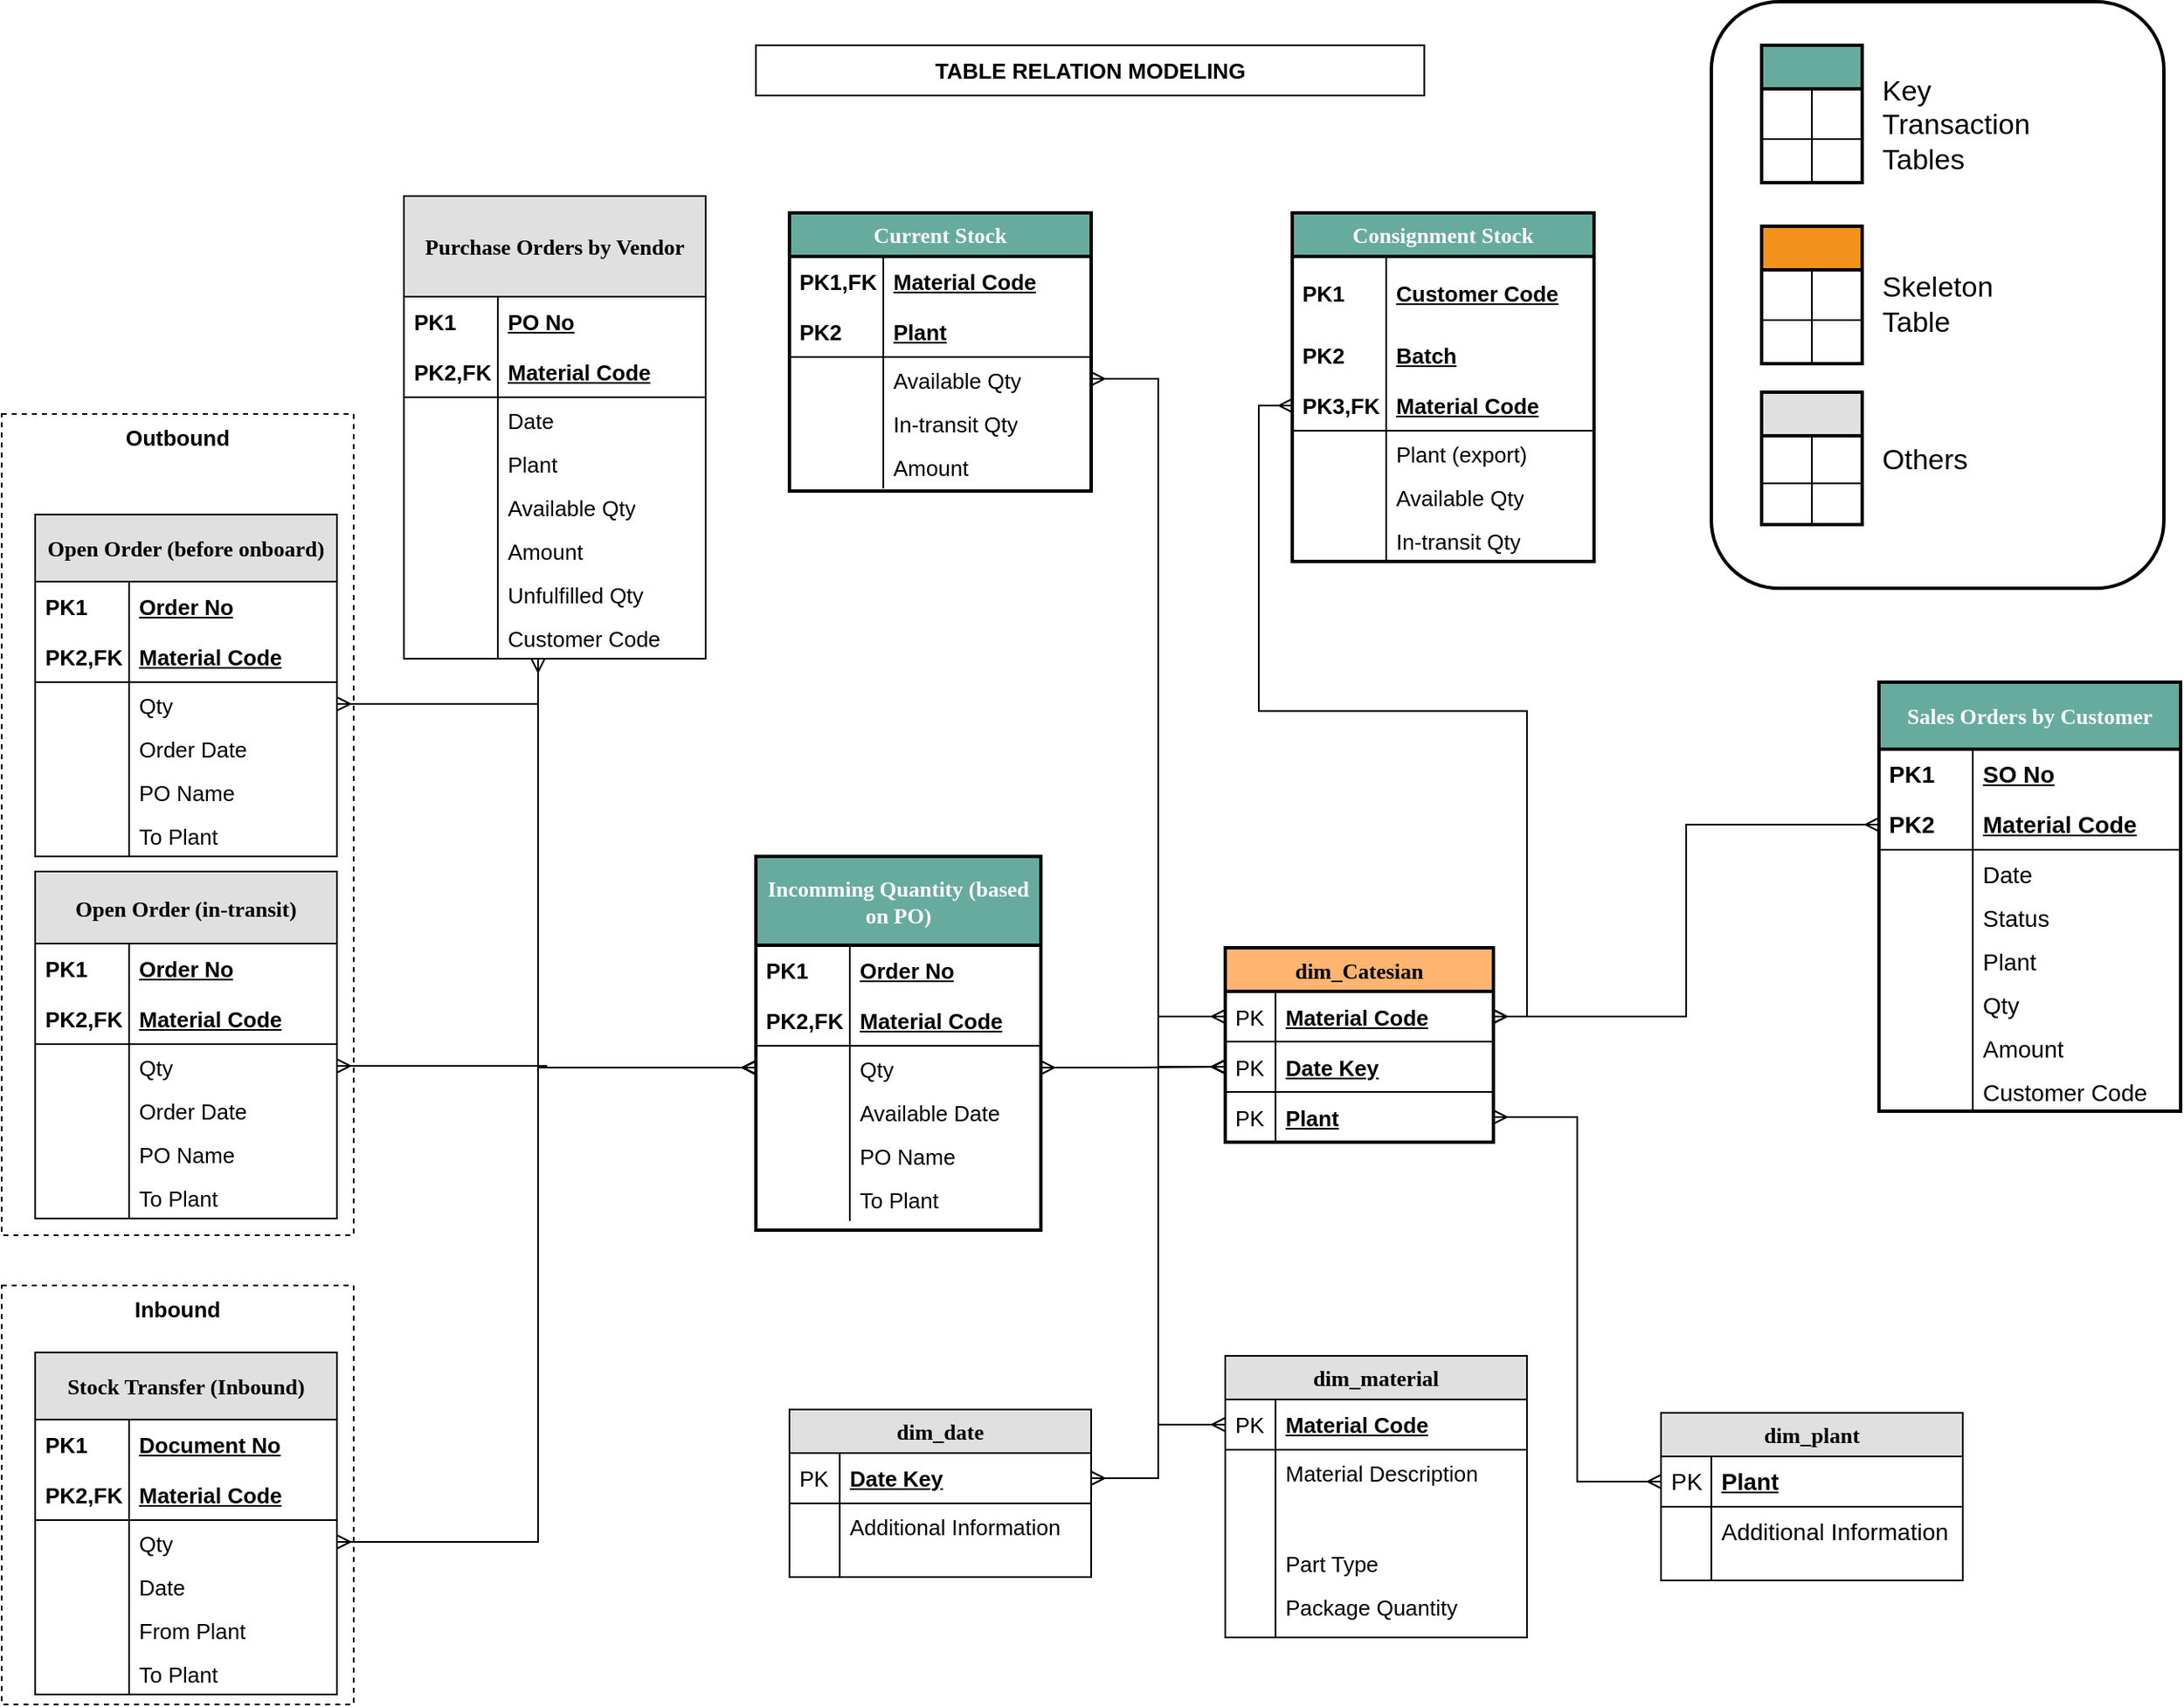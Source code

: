 <mxfile version="24.4.8" type="device">
  <diagram name="Table Realation" id="e56a1550-8fbb-45ad-956c-1786394a9013">
    <mxGraphModel dx="2532" dy="1781" grid="1" gridSize="10" guides="1" tooltips="1" connect="1" arrows="1" fold="1" page="1" pageScale="1" pageWidth="1100" pageHeight="850" background="none" math="0" shadow="0">
      <root>
        <mxCell id="0" />
        <mxCell id="1" parent="0" />
        <mxCell id="4NieWbt1z5i6x7tgzBGY-131" value="" style="rounded=1;whiteSpace=wrap;html=1;container=0;fillColor=default;strokeWidth=2;" parent="1" vertex="1">
          <mxGeometry x="440" y="-126" width="270" height="350.0" as="geometry" />
        </mxCell>
        <mxCell id="4NieWbt1z5i6x7tgzBGY-72" value="&lt;b style=&quot;font-size: 13px;&quot;&gt;Inbound&lt;/b&gt;" style="rounded=0;whiteSpace=wrap;html=1;fontFamily=Helvetica;fontSize=13;fontColor=default;labelBackgroundColor=default;fillColor=none;dashed=1;strokeWidth=1;verticalAlign=top;" parent="1" vertex="1">
          <mxGeometry x="-580" y="640" width="210" height="250" as="geometry" />
        </mxCell>
        <mxCell id="4NieWbt1z5i6x7tgzBGY-71" value="&lt;b style=&quot;font-size: 13px;&quot;&gt;Outbound&lt;/b&gt;" style="rounded=0;whiteSpace=wrap;html=1;fontFamily=Helvetica;fontSize=13;fontColor=default;labelBackgroundColor=default;fillColor=none;dashed=1;strokeWidth=1;verticalAlign=top;" parent="1" vertex="1">
          <mxGeometry x="-580" y="120" width="210" height="490" as="geometry" />
        </mxCell>
        <mxCell id="4NieWbt1z5i6x7tgzBGY-113" style="edgeStyle=orthogonalEdgeStyle;rounded=0;orthogonalLoop=1;jettySize=auto;html=1;entryX=0;entryY=0.5;entryDx=0;entryDy=0;strokeColor=default;align=center;verticalAlign=middle;fontFamily=Helvetica;fontSize=13;fontColor=default;labelBackgroundColor=default;startArrow=ERmany;startFill=0;endArrow=ERmany;endFill=0;" parent="1" source="2e49270ec7c68f3f-1" target="4NieWbt1z5i6x7tgzBGY-60" edge="1">
          <mxGeometry relative="1" as="geometry">
            <Array as="points">
              <mxPoint x="-260" y="510" />
            </Array>
          </mxGeometry>
        </mxCell>
        <mxCell id="2e49270ec7c68f3f-1" value="&lt;font style=&quot;font-size: 13px;&quot;&gt;Purchase Orders by Vendor&lt;/font&gt;" style="swimlane;html=1;fontStyle=1;childLayout=stackLayout;horizontal=1;startSize=60;fillColor=#e0e0e0;horizontalStack=0;resizeParent=1;resizeLast=0;collapsible=1;marginBottom=0;swimlaneFillColor=#ffffff;align=center;rounded=0;shadow=0;comic=0;labelBackgroundColor=none;strokeWidth=1;fontFamily=Verdana;fontSize=13;whiteSpace=wrap;" parent="1" vertex="1">
          <mxGeometry x="-340" y="-10" width="180" height="276" as="geometry">
            <mxRectangle x="290" y="140" width="180" height="30" as="alternateBounds" />
          </mxGeometry>
        </mxCell>
        <mxCell id="2e49270ec7c68f3f-2" value="PO No" style="shape=partialRectangle;top=0;left=0;right=0;bottom=0;html=1;align=left;verticalAlign=middle;fillColor=none;spacingLeft=60;spacingRight=4;whiteSpace=wrap;overflow=hidden;rotatable=0;points=[[0,0.5],[1,0.5]];portConstraint=eastwest;dropTarget=0;fontStyle=5;fontSize=13;" parent="2e49270ec7c68f3f-1" vertex="1">
          <mxGeometry y="60" width="180" height="30" as="geometry" />
        </mxCell>
        <mxCell id="2e49270ec7c68f3f-3" value="PK1" style="shape=partialRectangle;fontStyle=1;top=0;left=0;bottom=0;html=1;fillColor=none;align=left;verticalAlign=middle;spacingLeft=4;spacingRight=4;whiteSpace=wrap;overflow=hidden;rotatable=0;points=[];portConstraint=eastwest;part=1;fontSize=13;" parent="2e49270ec7c68f3f-2" vertex="1" connectable="0">
          <mxGeometry width="56" height="30" as="geometry" />
        </mxCell>
        <mxCell id="2e49270ec7c68f3f-4" value="Material Code" style="shape=partialRectangle;top=0;left=0;right=0;bottom=1;html=1;align=left;verticalAlign=middle;fillColor=none;spacingLeft=60;spacingRight=4;whiteSpace=wrap;overflow=hidden;rotatable=0;points=[[0,0.5],[1,0.5]];portConstraint=eastwest;dropTarget=0;fontStyle=5;fontSize=13;" parent="2e49270ec7c68f3f-1" vertex="1">
          <mxGeometry y="90" width="180" height="30" as="geometry" />
        </mxCell>
        <mxCell id="2e49270ec7c68f3f-5" value="PK2,FK" style="shape=partialRectangle;fontStyle=1;top=0;left=0;bottom=0;html=1;fillColor=none;align=left;verticalAlign=middle;spacingLeft=4;spacingRight=4;whiteSpace=wrap;overflow=hidden;rotatable=0;points=[];portConstraint=eastwest;part=1;fontSize=13;" parent="2e49270ec7c68f3f-4" vertex="1" connectable="0">
          <mxGeometry width="56" height="30" as="geometry" />
        </mxCell>
        <mxCell id="2e49270ec7c68f3f-6" value="Date" style="shape=partialRectangle;top=0;left=0;right=0;bottom=0;html=1;align=left;verticalAlign=top;fillColor=none;spacingLeft=60;spacingRight=4;whiteSpace=wrap;overflow=hidden;rotatable=0;points=[[0,0.5],[1,0.5]];portConstraint=eastwest;dropTarget=0;fontSize=13;" parent="2e49270ec7c68f3f-1" vertex="1">
          <mxGeometry y="120" width="180" height="26" as="geometry" />
        </mxCell>
        <mxCell id="2e49270ec7c68f3f-7" value="" style="shape=partialRectangle;top=0;left=0;bottom=0;html=1;fillColor=none;align=left;verticalAlign=top;spacingLeft=4;spacingRight=4;whiteSpace=wrap;overflow=hidden;rotatable=0;points=[];portConstraint=eastwest;part=1;fontSize=13;" parent="2e49270ec7c68f3f-6" vertex="1" connectable="0">
          <mxGeometry width="56" height="26" as="geometry" />
        </mxCell>
        <mxCell id="9leOoDLFk5lUfzYuquCV-7" value="Plant" style="shape=partialRectangle;top=0;left=0;right=0;bottom=0;html=1;align=left;verticalAlign=top;fillColor=none;spacingLeft=60;spacingRight=4;whiteSpace=wrap;overflow=hidden;rotatable=0;points=[[0,0.5],[1,0.5]];portConstraint=eastwest;dropTarget=0;fontSize=13;" parent="2e49270ec7c68f3f-1" vertex="1">
          <mxGeometry y="146" width="180" height="26" as="geometry" />
        </mxCell>
        <mxCell id="9leOoDLFk5lUfzYuquCV-8" value="" style="shape=partialRectangle;top=0;left=0;bottom=0;html=1;fillColor=none;align=left;verticalAlign=top;spacingLeft=4;spacingRight=4;whiteSpace=wrap;overflow=hidden;rotatable=0;points=[];portConstraint=eastwest;part=1;fontSize=13;" parent="9leOoDLFk5lUfzYuquCV-7" vertex="1" connectable="0">
          <mxGeometry width="56" height="26" as="geometry" />
        </mxCell>
        <mxCell id="9leOoDLFk5lUfzYuquCV-12" value="Available Qty" style="shape=partialRectangle;top=0;left=0;right=0;bottom=0;html=1;align=left;verticalAlign=top;fillColor=none;spacingLeft=60;spacingRight=4;whiteSpace=wrap;overflow=hidden;rotatable=0;points=[[0,0.5],[1,0.5]];portConstraint=eastwest;dropTarget=0;fontSize=13;" parent="2e49270ec7c68f3f-1" vertex="1">
          <mxGeometry y="172" width="180" height="26" as="geometry" />
        </mxCell>
        <mxCell id="9leOoDLFk5lUfzYuquCV-13" value="" style="shape=partialRectangle;top=0;left=0;bottom=0;html=1;fillColor=none;align=left;verticalAlign=top;spacingLeft=4;spacingRight=4;whiteSpace=wrap;overflow=hidden;rotatable=0;points=[];portConstraint=eastwest;part=1;fontSize=13;" parent="9leOoDLFk5lUfzYuquCV-12" vertex="1" connectable="0">
          <mxGeometry width="56" height="26" as="geometry" />
        </mxCell>
        <mxCell id="9leOoDLFk5lUfzYuquCV-9" value="Amount" style="shape=partialRectangle;top=0;left=0;right=0;bottom=0;html=1;align=left;verticalAlign=top;fillColor=none;spacingLeft=60;spacingRight=4;whiteSpace=wrap;overflow=hidden;rotatable=0;points=[[0,0.5],[1,0.5]];portConstraint=eastwest;dropTarget=0;fontSize=13;" parent="2e49270ec7c68f3f-1" vertex="1">
          <mxGeometry y="198" width="180" height="26" as="geometry" />
        </mxCell>
        <mxCell id="9leOoDLFk5lUfzYuquCV-10" value="" style="shape=partialRectangle;top=0;left=0;bottom=0;html=1;fillColor=none;align=left;verticalAlign=top;spacingLeft=4;spacingRight=4;whiteSpace=wrap;overflow=hidden;rotatable=0;points=[];portConstraint=eastwest;part=1;fontSize=13;" parent="9leOoDLFk5lUfzYuquCV-9" vertex="1" connectable="0">
          <mxGeometry width="56" height="26" as="geometry" />
        </mxCell>
        <mxCell id="9leOoDLFk5lUfzYuquCV-31" value="Unfulfilled Qty" style="shape=partialRectangle;top=0;left=0;right=0;bottom=0;html=1;align=left;verticalAlign=top;fillColor=none;spacingLeft=60;spacingRight=4;whiteSpace=wrap;overflow=hidden;rotatable=0;points=[[0,0.5],[1,0.5]];portConstraint=eastwest;dropTarget=0;fontSize=13;" parent="2e49270ec7c68f3f-1" vertex="1">
          <mxGeometry y="224" width="180" height="26" as="geometry" />
        </mxCell>
        <mxCell id="9leOoDLFk5lUfzYuquCV-32" value="" style="shape=partialRectangle;top=0;left=0;bottom=0;html=1;fillColor=none;align=left;verticalAlign=top;spacingLeft=4;spacingRight=4;whiteSpace=wrap;overflow=hidden;rotatable=0;points=[];portConstraint=eastwest;part=1;fontSize=13;" parent="9leOoDLFk5lUfzYuquCV-31" vertex="1" connectable="0">
          <mxGeometry width="56" height="26" as="geometry" />
        </mxCell>
        <mxCell id="4NieWbt1z5i6x7tgzBGY-120" value="Customer Code" style="shape=partialRectangle;top=0;left=0;right=0;bottom=0;html=1;align=left;verticalAlign=top;fillColor=none;spacingLeft=60;spacingRight=4;whiteSpace=wrap;overflow=hidden;rotatable=0;points=[[0,0.5],[1,0.5]];portConstraint=eastwest;dropTarget=0;fontSize=13;" parent="2e49270ec7c68f3f-1" vertex="1">
          <mxGeometry y="250" width="180" height="26" as="geometry" />
        </mxCell>
        <mxCell id="4NieWbt1z5i6x7tgzBGY-121" value="" style="shape=partialRectangle;top=0;left=0;bottom=0;html=1;fillColor=none;align=left;verticalAlign=top;spacingLeft=4;spacingRight=4;whiteSpace=wrap;overflow=hidden;rotatable=0;points=[];portConstraint=eastwest;part=1;fontSize=13;" parent="4NieWbt1z5i6x7tgzBGY-120" vertex="1" connectable="0">
          <mxGeometry width="56" height="26" as="geometry" />
        </mxCell>
        <mxCell id="2e49270ec7c68f3f-80" value="dim_material" style="swimlane;html=1;fontStyle=1;childLayout=stackLayout;horizontal=1;startSize=26;fillColor=#e0e0e0;horizontalStack=0;resizeParent=1;resizeLast=0;collapsible=1;marginBottom=0;swimlaneFillColor=#ffffff;align=center;rounded=0;shadow=0;comic=0;labelBackgroundColor=none;strokeWidth=1;fontFamily=Verdana;fontSize=13;whiteSpace=wrap;" parent="1" vertex="1">
          <mxGeometry x="150" y="682" width="180" height="168" as="geometry" />
        </mxCell>
        <mxCell id="2e49270ec7c68f3f-81" value="Material Code" style="shape=partialRectangle;top=0;left=0;right=0;bottom=1;html=1;align=left;verticalAlign=middle;fillColor=none;spacingLeft=34;spacingRight=4;whiteSpace=wrap;overflow=hidden;rotatable=0;points=[[0,0.5],[1,0.5]];portConstraint=eastwest;dropTarget=0;fontStyle=5;fontSize=13;" parent="2e49270ec7c68f3f-80" vertex="1">
          <mxGeometry y="26" width="180" height="30" as="geometry" />
        </mxCell>
        <mxCell id="2e49270ec7c68f3f-82" value="PK" style="shape=partialRectangle;top=0;left=0;bottom=0;html=1;fillColor=none;align=left;verticalAlign=middle;spacingLeft=4;spacingRight=4;whiteSpace=wrap;overflow=hidden;rotatable=0;points=[];portConstraint=eastwest;part=1;fontSize=13;" parent="2e49270ec7c68f3f-81" vertex="1" connectable="0">
          <mxGeometry width="30" height="30" as="geometry" />
        </mxCell>
        <mxCell id="2e49270ec7c68f3f-83" value="Material Description" style="shape=partialRectangle;top=0;left=0;right=0;bottom=0;html=1;align=left;verticalAlign=top;fillColor=none;spacingLeft=34;spacingRight=4;whiteSpace=wrap;overflow=hidden;rotatable=0;points=[[0,0.5],[1,0.5]];portConstraint=eastwest;dropTarget=0;fontSize=13;" parent="2e49270ec7c68f3f-80" vertex="1">
          <mxGeometry y="56" width="180" height="54" as="geometry" />
        </mxCell>
        <mxCell id="2e49270ec7c68f3f-84" value="" style="shape=partialRectangle;top=0;left=0;bottom=0;html=1;fillColor=none;align=left;verticalAlign=top;spacingLeft=4;spacingRight=4;whiteSpace=wrap;overflow=hidden;rotatable=0;points=[];portConstraint=eastwest;part=1;fontSize=13;" parent="2e49270ec7c68f3f-83" vertex="1" connectable="0">
          <mxGeometry width="30" height="54.0" as="geometry" />
        </mxCell>
        <mxCell id="2e49270ec7c68f3f-85" value="Part Type" style="shape=partialRectangle;top=0;left=0;right=0;bottom=0;html=1;align=left;verticalAlign=top;fillColor=none;spacingLeft=34;spacingRight=4;whiteSpace=wrap;overflow=hidden;rotatable=0;points=[[0,0.5],[1,0.5]];portConstraint=eastwest;dropTarget=0;fontSize=13;" parent="2e49270ec7c68f3f-80" vertex="1">
          <mxGeometry y="110" width="180" height="26" as="geometry" />
        </mxCell>
        <mxCell id="2e49270ec7c68f3f-86" value="" style="shape=partialRectangle;top=0;left=0;bottom=0;html=1;fillColor=none;align=left;verticalAlign=top;spacingLeft=4;spacingRight=4;whiteSpace=wrap;overflow=hidden;rotatable=0;points=[];portConstraint=eastwest;part=1;fontSize=13;" parent="2e49270ec7c68f3f-85" vertex="1" connectable="0">
          <mxGeometry width="30" height="26" as="geometry" />
        </mxCell>
        <mxCell id="2e49270ec7c68f3f-87" value="Package Quantity" style="shape=partialRectangle;top=0;left=0;right=0;bottom=0;html=1;align=left;verticalAlign=top;fillColor=none;spacingLeft=34;spacingRight=4;whiteSpace=wrap;overflow=hidden;rotatable=0;points=[[0,0.5],[1,0.5]];portConstraint=eastwest;dropTarget=0;fontSize=13;" parent="2e49270ec7c68f3f-80" vertex="1">
          <mxGeometry y="136" width="180" height="32" as="geometry" />
        </mxCell>
        <mxCell id="2e49270ec7c68f3f-88" value="" style="shape=partialRectangle;top=0;left=0;bottom=0;html=1;fillColor=none;align=left;verticalAlign=top;spacingLeft=4;spacingRight=4;whiteSpace=wrap;overflow=hidden;rotatable=0;points=[];portConstraint=eastwest;part=1;fontSize=13;" parent="2e49270ec7c68f3f-87" vertex="1" connectable="0">
          <mxGeometry width="30" height="32" as="geometry" />
        </mxCell>
        <mxCell id="9leOoDLFk5lUfzYuquCV-14" value="&lt;font style=&quot;font-size: 13px;&quot;&gt;Consignment Stock&lt;/font&gt;" style="swimlane;html=1;fontStyle=1;childLayout=stackLayout;horizontal=1;startSize=26;fillColor=#67AB9F;horizontalStack=0;resizeParent=1;resizeLast=0;collapsible=1;marginBottom=0;swimlaneFillColor=#ffffff;align=center;rounded=0;shadow=0;comic=0;labelBackgroundColor=none;strokeWidth=2;fontFamily=Verdana;fontSize=13;whiteSpace=wrap;fontColor=#FCFCFC;" parent="1" vertex="1">
          <mxGeometry x="190" width="180" height="208" as="geometry">
            <mxRectangle x="290" y="140" width="180" height="30" as="alternateBounds" />
          </mxGeometry>
        </mxCell>
        <mxCell id="9leOoDLFk5lUfzYuquCV-15" value="Customer Code" style="shape=partialRectangle;top=0;left=0;right=0;bottom=0;html=1;align=left;verticalAlign=middle;fillColor=none;spacingLeft=60;spacingRight=4;whiteSpace=wrap;overflow=hidden;rotatable=0;points=[[0,0.5],[1,0.5]];portConstraint=eastwest;dropTarget=0;fontStyle=5;fontSize=13;" parent="9leOoDLFk5lUfzYuquCV-14" vertex="1">
          <mxGeometry y="26" width="180" height="44" as="geometry" />
        </mxCell>
        <mxCell id="9leOoDLFk5lUfzYuquCV-16" value="PK1" style="shape=partialRectangle;fontStyle=1;top=0;left=0;bottom=0;html=1;fillColor=none;align=left;verticalAlign=middle;spacingLeft=4;spacingRight=4;whiteSpace=wrap;overflow=hidden;rotatable=0;points=[];portConstraint=eastwest;part=1;fontSize=13;" parent="9leOoDLFk5lUfzYuquCV-15" vertex="1" connectable="0">
          <mxGeometry width="56" height="44" as="geometry" />
        </mxCell>
        <mxCell id="9leOoDLFk5lUfzYuquCV-81" value="Batch" style="shape=partialRectangle;top=0;left=0;right=0;bottom=0;html=1;align=left;verticalAlign=middle;fillColor=none;spacingLeft=60;spacingRight=4;whiteSpace=wrap;overflow=hidden;rotatable=0;points=[[0,0.5],[1,0.5]];portConstraint=eastwest;dropTarget=0;fontStyle=5;fontSize=13;" parent="9leOoDLFk5lUfzYuquCV-14" vertex="1">
          <mxGeometry y="70" width="180" height="30" as="geometry" />
        </mxCell>
        <mxCell id="9leOoDLFk5lUfzYuquCV-82" value="PK2" style="shape=partialRectangle;fontStyle=1;top=0;left=0;bottom=0;html=1;fillColor=none;align=left;verticalAlign=middle;spacingLeft=4;spacingRight=4;whiteSpace=wrap;overflow=hidden;rotatable=0;points=[];portConstraint=eastwest;part=1;fontSize=13;" parent="9leOoDLFk5lUfzYuquCV-81" vertex="1" connectable="0">
          <mxGeometry width="56" height="30" as="geometry" />
        </mxCell>
        <mxCell id="9leOoDLFk5lUfzYuquCV-17" value="Material Code" style="shape=partialRectangle;top=0;left=0;right=0;bottom=1;html=1;align=left;verticalAlign=middle;fillColor=none;spacingLeft=60;spacingRight=4;whiteSpace=wrap;overflow=hidden;rotatable=0;points=[[0,0.5],[1,0.5]];portConstraint=eastwest;dropTarget=0;fontStyle=5;fontSize=13;" parent="9leOoDLFk5lUfzYuquCV-14" vertex="1">
          <mxGeometry y="100" width="180" height="30" as="geometry" />
        </mxCell>
        <mxCell id="9leOoDLFk5lUfzYuquCV-18" value="PK3,FK" style="shape=partialRectangle;fontStyle=1;top=0;left=0;bottom=0;html=1;fillColor=none;align=left;verticalAlign=middle;spacingLeft=4;spacingRight=4;whiteSpace=wrap;overflow=hidden;rotatable=0;points=[];portConstraint=eastwest;part=1;fontSize=13;" parent="9leOoDLFk5lUfzYuquCV-17" vertex="1" connectable="0">
          <mxGeometry width="56" height="30" as="geometry" />
        </mxCell>
        <mxCell id="9leOoDLFk5lUfzYuquCV-21" value="Plant (export)" style="shape=partialRectangle;top=0;left=0;right=0;bottom=0;html=1;align=left;verticalAlign=top;fillColor=none;spacingLeft=60;spacingRight=4;whiteSpace=wrap;overflow=hidden;rotatable=0;points=[[0,0.5],[1,0.5]];portConstraint=eastwest;dropTarget=0;fontSize=13;" parent="9leOoDLFk5lUfzYuquCV-14" vertex="1">
          <mxGeometry y="130" width="180" height="26" as="geometry" />
        </mxCell>
        <mxCell id="9leOoDLFk5lUfzYuquCV-22" value="" style="shape=partialRectangle;top=0;left=0;bottom=0;html=1;fillColor=none;align=left;verticalAlign=top;spacingLeft=4;spacingRight=4;whiteSpace=wrap;overflow=hidden;rotatable=0;points=[];portConstraint=eastwest;part=1;fontSize=13;" parent="9leOoDLFk5lUfzYuquCV-21" vertex="1" connectable="0">
          <mxGeometry width="56" height="26" as="geometry" />
        </mxCell>
        <mxCell id="9leOoDLFk5lUfzYuquCV-23" value="Available Qty" style="shape=partialRectangle;top=0;left=0;right=0;bottom=0;html=1;align=left;verticalAlign=top;fillColor=none;spacingLeft=60;spacingRight=4;whiteSpace=wrap;overflow=hidden;rotatable=0;points=[[0,0.5],[1,0.5]];portConstraint=eastwest;dropTarget=0;fontSize=13;" parent="9leOoDLFk5lUfzYuquCV-14" vertex="1">
          <mxGeometry y="156" width="180" height="26" as="geometry" />
        </mxCell>
        <mxCell id="9leOoDLFk5lUfzYuquCV-24" value="" style="shape=partialRectangle;top=0;left=0;bottom=0;html=1;fillColor=none;align=left;verticalAlign=top;spacingLeft=4;spacingRight=4;whiteSpace=wrap;overflow=hidden;rotatable=0;points=[];portConstraint=eastwest;part=1;fontSize=13;" parent="9leOoDLFk5lUfzYuquCV-23" vertex="1" connectable="0">
          <mxGeometry width="56" height="26" as="geometry" />
        </mxCell>
        <mxCell id="9leOoDLFk5lUfzYuquCV-29" value="In-transit Qty" style="shape=partialRectangle;top=0;left=0;right=0;bottom=0;html=1;align=left;verticalAlign=top;fillColor=none;spacingLeft=60;spacingRight=4;whiteSpace=wrap;overflow=hidden;rotatable=0;points=[[0,0.5],[1,0.5]];portConstraint=eastwest;dropTarget=0;fontSize=13;" parent="9leOoDLFk5lUfzYuquCV-14" vertex="1">
          <mxGeometry y="182" width="180" height="26" as="geometry" />
        </mxCell>
        <mxCell id="9leOoDLFk5lUfzYuquCV-30" value="" style="shape=partialRectangle;top=0;left=0;bottom=0;html=1;fillColor=none;align=left;verticalAlign=top;spacingLeft=4;spacingRight=4;whiteSpace=wrap;overflow=hidden;rotatable=0;points=[];portConstraint=eastwest;part=1;fontSize=13;" parent="9leOoDLFk5lUfzYuquCV-29" vertex="1" connectable="0">
          <mxGeometry width="56" height="26" as="geometry" />
        </mxCell>
        <mxCell id="9leOoDLFk5lUfzYuquCV-34" value="&lt;font style=&quot;font-size: 13px;&quot;&gt;Sales Orders by Customer&lt;/font&gt;" style="swimlane;html=1;fontStyle=1;childLayout=stackLayout;horizontal=1;startSize=40;fillColor=#67AB9F;horizontalStack=0;resizeParent=1;resizeLast=0;collapsible=1;marginBottom=0;swimlaneFillColor=#ffffff;align=center;rounded=0;shadow=0;comic=0;labelBackgroundColor=none;strokeWidth=2;fontFamily=Verdana;fontSize=13;whiteSpace=wrap;fontColor=#FCFCFC;" parent="1" vertex="1">
          <mxGeometry x="540" y="280" width="180" height="256" as="geometry">
            <mxRectangle x="290" y="140" width="180" height="30" as="alternateBounds" />
          </mxGeometry>
        </mxCell>
        <mxCell id="9leOoDLFk5lUfzYuquCV-35" value="SO No" style="shape=partialRectangle;top=0;left=0;right=0;bottom=0;html=1;align=left;verticalAlign=middle;fillColor=none;spacingLeft=60;spacingRight=4;whiteSpace=wrap;overflow=hidden;rotatable=0;points=[[0,0.5],[1,0.5]];portConstraint=eastwest;dropTarget=0;fontStyle=5;fontSize=14;" parent="9leOoDLFk5lUfzYuquCV-34" vertex="1">
          <mxGeometry y="40" width="180" height="30" as="geometry" />
        </mxCell>
        <mxCell id="9leOoDLFk5lUfzYuquCV-36" value="PK1" style="shape=partialRectangle;fontStyle=1;top=0;left=0;bottom=0;html=1;fillColor=none;align=left;verticalAlign=middle;spacingLeft=4;spacingRight=4;whiteSpace=wrap;overflow=hidden;rotatable=0;points=[];portConstraint=eastwest;part=1;fontSize=14;" parent="9leOoDLFk5lUfzYuquCV-35" vertex="1" connectable="0">
          <mxGeometry width="56" height="30" as="geometry" />
        </mxCell>
        <mxCell id="9leOoDLFk5lUfzYuquCV-37" value="Material Code" style="shape=partialRectangle;top=0;left=0;right=0;bottom=1;html=1;align=left;verticalAlign=middle;fillColor=none;spacingLeft=60;spacingRight=4;whiteSpace=wrap;overflow=hidden;rotatable=0;points=[[0,0.5],[1,0.5]];portConstraint=eastwest;dropTarget=0;fontStyle=5;fontSize=14;" parent="9leOoDLFk5lUfzYuquCV-34" vertex="1">
          <mxGeometry y="70" width="180" height="30" as="geometry" />
        </mxCell>
        <mxCell id="9leOoDLFk5lUfzYuquCV-38" value="PK2" style="shape=partialRectangle;fontStyle=1;top=0;left=0;bottom=0;html=1;fillColor=none;align=left;verticalAlign=middle;spacingLeft=4;spacingRight=4;whiteSpace=wrap;overflow=hidden;rotatable=0;points=[];portConstraint=eastwest;part=1;fontSize=14;" parent="9leOoDLFk5lUfzYuquCV-37" vertex="1" connectable="0">
          <mxGeometry width="56" height="30" as="geometry" />
        </mxCell>
        <mxCell id="9leOoDLFk5lUfzYuquCV-39" value="Date" style="shape=partialRectangle;top=0;left=0;right=0;bottom=0;html=1;align=left;verticalAlign=top;fillColor=none;spacingLeft=60;spacingRight=4;whiteSpace=wrap;overflow=hidden;rotatable=0;points=[[0,0.5],[1,0.5]];portConstraint=eastwest;dropTarget=0;fontSize=14;" parent="9leOoDLFk5lUfzYuquCV-34" vertex="1">
          <mxGeometry y="100" width="180" height="26" as="geometry" />
        </mxCell>
        <mxCell id="9leOoDLFk5lUfzYuquCV-40" value="" style="shape=partialRectangle;top=0;left=0;bottom=0;html=1;fillColor=none;align=left;verticalAlign=top;spacingLeft=4;spacingRight=4;whiteSpace=wrap;overflow=hidden;rotatable=0;points=[];portConstraint=eastwest;part=1;fontSize=14;" parent="9leOoDLFk5lUfzYuquCV-39" vertex="1" connectable="0">
          <mxGeometry width="56" height="26" as="geometry" />
        </mxCell>
        <mxCell id="9leOoDLFk5lUfzYuquCV-62" value="Status" style="shape=partialRectangle;top=0;left=0;right=0;bottom=0;html=1;align=left;verticalAlign=top;fillColor=none;spacingLeft=60;spacingRight=4;whiteSpace=wrap;overflow=hidden;rotatable=0;points=[[0,0.5],[1,0.5]];portConstraint=eastwest;dropTarget=0;fontSize=14;" parent="9leOoDLFk5lUfzYuquCV-34" vertex="1">
          <mxGeometry y="126" width="180" height="26" as="geometry" />
        </mxCell>
        <mxCell id="9leOoDLFk5lUfzYuquCV-63" value="" style="shape=partialRectangle;top=0;left=0;bottom=0;html=1;fillColor=none;align=left;verticalAlign=top;spacingLeft=4;spacingRight=4;whiteSpace=wrap;overflow=hidden;rotatable=0;points=[];portConstraint=eastwest;part=1;fontSize=14;" parent="9leOoDLFk5lUfzYuquCV-62" vertex="1" connectable="0">
          <mxGeometry width="56" height="26" as="geometry" />
        </mxCell>
        <mxCell id="9leOoDLFk5lUfzYuquCV-41" value="Plant" style="shape=partialRectangle;top=0;left=0;right=0;bottom=0;html=1;align=left;verticalAlign=top;fillColor=none;spacingLeft=60;spacingRight=4;whiteSpace=wrap;overflow=hidden;rotatable=0;points=[[0,0.5],[1,0.5]];portConstraint=eastwest;dropTarget=0;fontSize=14;" parent="9leOoDLFk5lUfzYuquCV-34" vertex="1">
          <mxGeometry y="152" width="180" height="26" as="geometry" />
        </mxCell>
        <mxCell id="9leOoDLFk5lUfzYuquCV-42" value="" style="shape=partialRectangle;top=0;left=0;bottom=0;html=1;fillColor=none;align=left;verticalAlign=top;spacingLeft=4;spacingRight=4;whiteSpace=wrap;overflow=hidden;rotatable=0;points=[];portConstraint=eastwest;part=1;fontSize=14;" parent="9leOoDLFk5lUfzYuquCV-41" vertex="1" connectable="0">
          <mxGeometry width="56" height="26" as="geometry" />
        </mxCell>
        <mxCell id="9leOoDLFk5lUfzYuquCV-43" value="Qty" style="shape=partialRectangle;top=0;left=0;right=0;bottom=0;html=1;align=left;verticalAlign=top;fillColor=none;spacingLeft=60;spacingRight=4;whiteSpace=wrap;overflow=hidden;rotatable=0;points=[[0,0.5],[1,0.5]];portConstraint=eastwest;dropTarget=0;fontSize=14;" parent="9leOoDLFk5lUfzYuquCV-34" vertex="1">
          <mxGeometry y="178" width="180" height="26" as="geometry" />
        </mxCell>
        <mxCell id="9leOoDLFk5lUfzYuquCV-44" value="" style="shape=partialRectangle;top=0;left=0;bottom=0;html=1;fillColor=none;align=left;verticalAlign=top;spacingLeft=4;spacingRight=4;whiteSpace=wrap;overflow=hidden;rotatable=0;points=[];portConstraint=eastwest;part=1;fontSize=14;" parent="9leOoDLFk5lUfzYuquCV-43" vertex="1" connectable="0">
          <mxGeometry width="56" height="26" as="geometry" />
        </mxCell>
        <mxCell id="9leOoDLFk5lUfzYuquCV-47" value="Amount" style="shape=partialRectangle;top=0;left=0;right=0;bottom=0;html=1;align=left;verticalAlign=top;fillColor=none;spacingLeft=60;spacingRight=4;whiteSpace=wrap;overflow=hidden;rotatable=0;points=[[0,0.5],[1,0.5]];portConstraint=eastwest;dropTarget=0;fontSize=14;" parent="9leOoDLFk5lUfzYuquCV-34" vertex="1">
          <mxGeometry y="204" width="180" height="26" as="geometry" />
        </mxCell>
        <mxCell id="9leOoDLFk5lUfzYuquCV-48" value="" style="shape=partialRectangle;top=0;left=0;bottom=0;html=1;fillColor=none;align=left;verticalAlign=top;spacingLeft=4;spacingRight=4;whiteSpace=wrap;overflow=hidden;rotatable=0;points=[];portConstraint=eastwest;part=1;fontSize=14;" parent="9leOoDLFk5lUfzYuquCV-47" vertex="1" connectable="0">
          <mxGeometry width="56" height="26" as="geometry" />
        </mxCell>
        <mxCell id="4NieWbt1z5i6x7tgzBGY-122" value="Customer Code" style="shape=partialRectangle;top=0;left=0;right=0;bottom=0;html=1;align=left;verticalAlign=top;fillColor=none;spacingLeft=60;spacingRight=4;whiteSpace=wrap;overflow=hidden;rotatable=0;points=[[0,0.5],[1,0.5]];portConstraint=eastwest;dropTarget=0;fontSize=14;" parent="9leOoDLFk5lUfzYuquCV-34" vertex="1">
          <mxGeometry y="230" width="180" height="26" as="geometry" />
        </mxCell>
        <mxCell id="4NieWbt1z5i6x7tgzBGY-123" value="" style="shape=partialRectangle;top=0;left=0;bottom=0;html=1;fillColor=none;align=left;verticalAlign=top;spacingLeft=4;spacingRight=4;whiteSpace=wrap;overflow=hidden;rotatable=0;points=[];portConstraint=eastwest;part=1;fontSize=14;" parent="4NieWbt1z5i6x7tgzBGY-122" vertex="1" connectable="0">
          <mxGeometry width="56" height="26" as="geometry" />
        </mxCell>
        <mxCell id="9leOoDLFk5lUfzYuquCV-64" value="&lt;font style=&quot;font-size: 13px;&quot;&gt;Current Stock&lt;/font&gt;" style="swimlane;html=1;fontStyle=1;childLayout=stackLayout;horizontal=1;startSize=26;fillColor=#67AB9F;horizontalStack=0;resizeParent=1;resizeLast=0;collapsible=1;marginBottom=0;swimlaneFillColor=#ffffff;align=center;rounded=0;shadow=0;comic=0;labelBackgroundColor=none;strokeWidth=2;fontFamily=Verdana;fontSize=13;whiteSpace=wrap;fontColor=#FCFCFC;" parent="1" vertex="1">
          <mxGeometry x="-110" width="180" height="166" as="geometry">
            <mxRectangle x="290" y="140" width="180" height="30" as="alternateBounds" />
          </mxGeometry>
        </mxCell>
        <mxCell id="9leOoDLFk5lUfzYuquCV-67" value="Material Code" style="shape=partialRectangle;top=0;left=0;right=0;bottom=0;html=1;align=left;verticalAlign=middle;fillColor=none;spacingLeft=60;spacingRight=4;whiteSpace=wrap;overflow=hidden;rotatable=0;points=[[0,0.5],[1,0.5]];portConstraint=eastwest;dropTarget=0;fontStyle=5;fontSize=13;" parent="9leOoDLFk5lUfzYuquCV-64" vertex="1">
          <mxGeometry y="26" width="180" height="30" as="geometry" />
        </mxCell>
        <mxCell id="9leOoDLFk5lUfzYuquCV-68" value="PK1,FK" style="shape=partialRectangle;fontStyle=1;top=0;left=0;bottom=0;html=1;fillColor=none;align=left;verticalAlign=middle;spacingLeft=4;spacingRight=4;whiteSpace=wrap;overflow=hidden;rotatable=0;points=[];portConstraint=eastwest;part=1;fontSize=13;" parent="9leOoDLFk5lUfzYuquCV-67" vertex="1" connectable="0">
          <mxGeometry width="56" height="30" as="geometry" />
        </mxCell>
        <mxCell id="9leOoDLFk5lUfzYuquCV-85" value="Plant" style="shape=partialRectangle;top=0;left=0;right=0;bottom=1;html=1;align=left;verticalAlign=middle;fillColor=none;spacingLeft=60;spacingRight=4;whiteSpace=wrap;overflow=hidden;rotatable=0;points=[[0,0.5],[1,0.5]];portConstraint=eastwest;dropTarget=0;fontStyle=5;fontSize=13;" parent="9leOoDLFk5lUfzYuquCV-64" vertex="1">
          <mxGeometry y="56" width="180" height="30" as="geometry" />
        </mxCell>
        <mxCell id="9leOoDLFk5lUfzYuquCV-86" value="PK2" style="shape=partialRectangle;fontStyle=1;top=0;left=0;bottom=0;html=1;fillColor=none;align=left;verticalAlign=middle;spacingLeft=4;spacingRight=4;whiteSpace=wrap;overflow=hidden;rotatable=0;points=[];portConstraint=eastwest;part=1;fontSize=13;" parent="9leOoDLFk5lUfzYuquCV-85" vertex="1" connectable="0">
          <mxGeometry width="56" height="30" as="geometry" />
        </mxCell>
        <mxCell id="9leOoDLFk5lUfzYuquCV-73" value="Available Qty" style="shape=partialRectangle;top=0;left=0;right=0;bottom=0;html=1;align=left;verticalAlign=top;fillColor=none;spacingLeft=60;spacingRight=4;whiteSpace=wrap;overflow=hidden;rotatable=0;points=[[0,0.5],[1,0.5]];portConstraint=eastwest;dropTarget=0;fontSize=13;" parent="9leOoDLFk5lUfzYuquCV-64" vertex="1">
          <mxGeometry y="86" width="180" height="26" as="geometry" />
        </mxCell>
        <mxCell id="9leOoDLFk5lUfzYuquCV-74" value="" style="shape=partialRectangle;top=0;left=0;bottom=0;html=1;fillColor=none;align=left;verticalAlign=top;spacingLeft=4;spacingRight=4;whiteSpace=wrap;overflow=hidden;rotatable=0;points=[];portConstraint=eastwest;part=1;fontSize=13;" parent="9leOoDLFk5lUfzYuquCV-73" vertex="1" connectable="0">
          <mxGeometry width="56" height="26" as="geometry" />
        </mxCell>
        <mxCell id="9leOoDLFk5lUfzYuquCV-75" value="In-transit Qty" style="shape=partialRectangle;top=0;left=0;right=0;bottom=0;html=1;align=left;verticalAlign=top;fillColor=none;spacingLeft=60;spacingRight=4;whiteSpace=wrap;overflow=hidden;rotatable=0;points=[[0,0.5],[1,0.5]];portConstraint=eastwest;dropTarget=0;fontSize=13;" parent="9leOoDLFk5lUfzYuquCV-64" vertex="1">
          <mxGeometry y="112" width="180" height="26" as="geometry" />
        </mxCell>
        <mxCell id="9leOoDLFk5lUfzYuquCV-76" value="" style="shape=partialRectangle;top=0;left=0;bottom=0;html=1;fillColor=none;align=left;verticalAlign=top;spacingLeft=4;spacingRight=4;whiteSpace=wrap;overflow=hidden;rotatable=0;points=[];portConstraint=eastwest;part=1;fontSize=13;" parent="9leOoDLFk5lUfzYuquCV-75" vertex="1" connectable="0">
          <mxGeometry width="56" height="26" as="geometry" />
        </mxCell>
        <mxCell id="9leOoDLFk5lUfzYuquCV-77" value="Amount" style="shape=partialRectangle;top=0;left=0;right=0;bottom=0;html=1;align=left;verticalAlign=top;fillColor=none;spacingLeft=60;spacingRight=4;whiteSpace=wrap;overflow=hidden;rotatable=0;points=[[0,0.5],[1,0.5]];portConstraint=eastwest;dropTarget=0;fontSize=13;" parent="9leOoDLFk5lUfzYuquCV-64" vertex="1">
          <mxGeometry y="138" width="180" height="26" as="geometry" />
        </mxCell>
        <mxCell id="9leOoDLFk5lUfzYuquCV-78" value="" style="shape=partialRectangle;top=0;left=0;bottom=0;html=1;fillColor=none;align=left;verticalAlign=top;spacingLeft=4;spacingRight=4;whiteSpace=wrap;overflow=hidden;rotatable=0;points=[];portConstraint=eastwest;part=1;fontSize=13;" parent="9leOoDLFk5lUfzYuquCV-77" vertex="1" connectable="0">
          <mxGeometry width="56" height="26" as="geometry" />
        </mxCell>
        <mxCell id="9leOoDLFk5lUfzYuquCV-87" value="&lt;font style=&quot;font-size: 13px;&quot;&gt;Stock Transfer (Inbound)&lt;/font&gt;" style="swimlane;html=1;fontStyle=1;childLayout=stackLayout;horizontal=1;startSize=40;fillColor=#e0e0e0;horizontalStack=0;resizeParent=1;resizeLast=0;collapsible=1;marginBottom=0;swimlaneFillColor=#ffffff;align=center;rounded=0;shadow=0;comic=0;labelBackgroundColor=none;strokeWidth=1;fontFamily=Verdana;fontSize=13;whiteSpace=wrap;" parent="1" vertex="1">
          <mxGeometry x="-560" y="680" width="180" height="204" as="geometry">
            <mxRectangle x="290" y="140" width="180" height="30" as="alternateBounds" />
          </mxGeometry>
        </mxCell>
        <mxCell id="9leOoDLFk5lUfzYuquCV-88" value="Document No" style="shape=partialRectangle;top=0;left=0;right=0;bottom=0;html=1;align=left;verticalAlign=middle;fillColor=none;spacingLeft=60;spacingRight=4;whiteSpace=wrap;overflow=hidden;rotatable=0;points=[[0,0.5],[1,0.5]];portConstraint=eastwest;dropTarget=0;fontStyle=5;fontSize=13;" parent="9leOoDLFk5lUfzYuquCV-87" vertex="1">
          <mxGeometry y="40" width="180" height="30" as="geometry" />
        </mxCell>
        <mxCell id="9leOoDLFk5lUfzYuquCV-89" value="PK1" style="shape=partialRectangle;fontStyle=1;top=0;left=0;bottom=0;html=1;fillColor=none;align=left;verticalAlign=middle;spacingLeft=4;spacingRight=4;whiteSpace=wrap;overflow=hidden;rotatable=0;points=[];portConstraint=eastwest;part=1;fontSize=13;" parent="9leOoDLFk5lUfzYuquCV-88" vertex="1" connectable="0">
          <mxGeometry width="56" height="30" as="geometry" />
        </mxCell>
        <mxCell id="9leOoDLFk5lUfzYuquCV-90" value="Material Code" style="shape=partialRectangle;top=0;left=0;right=0;bottom=1;html=1;align=left;verticalAlign=middle;fillColor=none;spacingLeft=60;spacingRight=4;whiteSpace=wrap;overflow=hidden;rotatable=0;points=[[0,0.5],[1,0.5]];portConstraint=eastwest;dropTarget=0;fontStyle=5;fontSize=13;" parent="9leOoDLFk5lUfzYuquCV-87" vertex="1">
          <mxGeometry y="70" width="180" height="30" as="geometry" />
        </mxCell>
        <mxCell id="9leOoDLFk5lUfzYuquCV-91" value="PK2,FK" style="shape=partialRectangle;fontStyle=1;top=0;left=0;bottom=0;html=1;fillColor=none;align=left;verticalAlign=middle;spacingLeft=4;spacingRight=4;whiteSpace=wrap;overflow=hidden;rotatable=0;points=[];portConstraint=eastwest;part=1;fontSize=13;" parent="9leOoDLFk5lUfzYuquCV-90" vertex="1" connectable="0">
          <mxGeometry width="56" height="30" as="geometry" />
        </mxCell>
        <mxCell id="9leOoDLFk5lUfzYuquCV-92" value="Qty" style="shape=partialRectangle;top=0;left=0;right=0;bottom=0;html=1;align=left;verticalAlign=top;fillColor=none;spacingLeft=60;spacingRight=4;whiteSpace=wrap;overflow=hidden;rotatable=0;points=[[0,0.5],[1,0.5]];portConstraint=eastwest;dropTarget=0;fontSize=13;" parent="9leOoDLFk5lUfzYuquCV-87" vertex="1">
          <mxGeometry y="100" width="180" height="26" as="geometry" />
        </mxCell>
        <mxCell id="9leOoDLFk5lUfzYuquCV-93" value="" style="shape=partialRectangle;top=0;left=0;bottom=0;html=1;fillColor=none;align=left;verticalAlign=top;spacingLeft=4;spacingRight=4;whiteSpace=wrap;overflow=hidden;rotatable=0;points=[];portConstraint=eastwest;part=1;fontSize=13;" parent="9leOoDLFk5lUfzYuquCV-92" vertex="1" connectable="0">
          <mxGeometry width="56" height="26" as="geometry" />
        </mxCell>
        <mxCell id="9leOoDLFk5lUfzYuquCV-94" value="Date" style="shape=partialRectangle;top=0;left=0;right=0;bottom=0;html=1;align=left;verticalAlign=top;fillColor=none;spacingLeft=60;spacingRight=4;whiteSpace=wrap;overflow=hidden;rotatable=0;points=[[0,0.5],[1,0.5]];portConstraint=eastwest;dropTarget=0;fontSize=13;" parent="9leOoDLFk5lUfzYuquCV-87" vertex="1">
          <mxGeometry y="126" width="180" height="26" as="geometry" />
        </mxCell>
        <mxCell id="9leOoDLFk5lUfzYuquCV-95" value="" style="shape=partialRectangle;top=0;left=0;bottom=0;html=1;fillColor=none;align=left;verticalAlign=top;spacingLeft=4;spacingRight=4;whiteSpace=wrap;overflow=hidden;rotatable=0;points=[];portConstraint=eastwest;part=1;fontSize=13;" parent="9leOoDLFk5lUfzYuquCV-94" vertex="1" connectable="0">
          <mxGeometry width="56" height="26" as="geometry" />
        </mxCell>
        <mxCell id="9leOoDLFk5lUfzYuquCV-96" value="From Plant" style="shape=partialRectangle;top=0;left=0;right=0;bottom=0;html=1;align=left;verticalAlign=top;fillColor=none;spacingLeft=60;spacingRight=4;whiteSpace=wrap;overflow=hidden;rotatable=0;points=[[0,0.5],[1,0.5]];portConstraint=eastwest;dropTarget=0;fontSize=13;" parent="9leOoDLFk5lUfzYuquCV-87" vertex="1">
          <mxGeometry y="152" width="180" height="26" as="geometry" />
        </mxCell>
        <mxCell id="9leOoDLFk5lUfzYuquCV-97" value="" style="shape=partialRectangle;top=0;left=0;bottom=0;html=1;fillColor=none;align=left;verticalAlign=top;spacingLeft=4;spacingRight=4;whiteSpace=wrap;overflow=hidden;rotatable=0;points=[];portConstraint=eastwest;part=1;fontSize=13;" parent="9leOoDLFk5lUfzYuquCV-96" vertex="1" connectable="0">
          <mxGeometry width="56" height="26" as="geometry" />
        </mxCell>
        <mxCell id="9leOoDLFk5lUfzYuquCV-98" value="To Plant" style="shape=partialRectangle;top=0;left=0;right=0;bottom=0;html=1;align=left;verticalAlign=top;fillColor=none;spacingLeft=60;spacingRight=4;whiteSpace=wrap;overflow=hidden;rotatable=0;points=[[0,0.5],[1,0.5]];portConstraint=eastwest;dropTarget=0;fontSize=13;" parent="9leOoDLFk5lUfzYuquCV-87" vertex="1">
          <mxGeometry y="178" width="180" height="26" as="geometry" />
        </mxCell>
        <mxCell id="9leOoDLFk5lUfzYuquCV-99" value="" style="shape=partialRectangle;top=0;left=0;bottom=0;html=1;fillColor=none;align=left;verticalAlign=top;spacingLeft=4;spacingRight=4;whiteSpace=wrap;overflow=hidden;rotatable=0;points=[];portConstraint=eastwest;part=1;fontSize=13;" parent="9leOoDLFk5lUfzYuquCV-98" vertex="1" connectable="0">
          <mxGeometry width="56" height="26" as="geometry" />
        </mxCell>
        <mxCell id="9leOoDLFk5lUfzYuquCV-100" value="&lt;font style=&quot;font-size: 13px;&quot;&gt;Open Order (before onboard)&lt;/font&gt;" style="swimlane;html=1;fontStyle=1;childLayout=stackLayout;horizontal=1;startSize=40;fillColor=#e0e0e0;horizontalStack=0;resizeParent=1;resizeLast=0;collapsible=1;marginBottom=0;swimlaneFillColor=#ffffff;align=center;rounded=0;shadow=0;comic=0;labelBackgroundColor=none;strokeWidth=1;fontFamily=Verdana;fontSize=13;whiteSpace=wrap;" parent="1" vertex="1">
          <mxGeometry x="-560" y="180" width="180" height="204" as="geometry">
            <mxRectangle x="290" y="140" width="180" height="30" as="alternateBounds" />
          </mxGeometry>
        </mxCell>
        <mxCell id="9leOoDLFk5lUfzYuquCV-101" value="Order No" style="shape=partialRectangle;top=0;left=0;right=0;bottom=0;html=1;align=left;verticalAlign=middle;fillColor=none;spacingLeft=60;spacingRight=4;whiteSpace=wrap;overflow=hidden;rotatable=0;points=[[0,0.5],[1,0.5]];portConstraint=eastwest;dropTarget=0;fontStyle=5;fontSize=13;" parent="9leOoDLFk5lUfzYuquCV-100" vertex="1">
          <mxGeometry y="40" width="180" height="30" as="geometry" />
        </mxCell>
        <mxCell id="9leOoDLFk5lUfzYuquCV-102" value="PK1" style="shape=partialRectangle;fontStyle=1;top=0;left=0;bottom=0;html=1;fillColor=none;align=left;verticalAlign=middle;spacingLeft=4;spacingRight=4;whiteSpace=wrap;overflow=hidden;rotatable=0;points=[];portConstraint=eastwest;part=1;fontSize=13;" parent="9leOoDLFk5lUfzYuquCV-101" vertex="1" connectable="0">
          <mxGeometry width="56" height="30" as="geometry" />
        </mxCell>
        <mxCell id="9leOoDLFk5lUfzYuquCV-103" value="Material Code" style="shape=partialRectangle;top=0;left=0;right=0;bottom=1;html=1;align=left;verticalAlign=middle;fillColor=none;spacingLeft=60;spacingRight=4;whiteSpace=wrap;overflow=hidden;rotatable=0;points=[[0,0.5],[1,0.5]];portConstraint=eastwest;dropTarget=0;fontStyle=5;fontSize=13;" parent="9leOoDLFk5lUfzYuquCV-100" vertex="1">
          <mxGeometry y="70" width="180" height="30" as="geometry" />
        </mxCell>
        <mxCell id="9leOoDLFk5lUfzYuquCV-104" value="PK2,FK" style="shape=partialRectangle;fontStyle=1;top=0;left=0;bottom=0;html=1;fillColor=none;align=left;verticalAlign=middle;spacingLeft=4;spacingRight=4;whiteSpace=wrap;overflow=hidden;rotatable=0;points=[];portConstraint=eastwest;part=1;fontSize=13;" parent="9leOoDLFk5lUfzYuquCV-103" vertex="1" connectable="0">
          <mxGeometry width="56" height="30" as="geometry" />
        </mxCell>
        <mxCell id="9leOoDLFk5lUfzYuquCV-105" value="Qty" style="shape=partialRectangle;top=0;left=0;right=0;bottom=0;html=1;align=left;verticalAlign=top;fillColor=none;spacingLeft=60;spacingRight=4;whiteSpace=wrap;overflow=hidden;rotatable=0;points=[[0,0.5],[1,0.5]];portConstraint=eastwest;dropTarget=0;fontSize=13;" parent="9leOoDLFk5lUfzYuquCV-100" vertex="1">
          <mxGeometry y="100" width="180" height="26" as="geometry" />
        </mxCell>
        <mxCell id="9leOoDLFk5lUfzYuquCV-106" value="" style="shape=partialRectangle;top=0;left=0;bottom=0;html=1;fillColor=none;align=left;verticalAlign=top;spacingLeft=4;spacingRight=4;whiteSpace=wrap;overflow=hidden;rotatable=0;points=[];portConstraint=eastwest;part=1;fontSize=13;" parent="9leOoDLFk5lUfzYuquCV-105" vertex="1" connectable="0">
          <mxGeometry width="56" height="26" as="geometry" />
        </mxCell>
        <mxCell id="9leOoDLFk5lUfzYuquCV-107" value="Order Date" style="shape=partialRectangle;top=0;left=0;right=0;bottom=0;html=1;align=left;verticalAlign=top;fillColor=none;spacingLeft=60;spacingRight=4;whiteSpace=wrap;overflow=hidden;rotatable=0;points=[[0,0.5],[1,0.5]];portConstraint=eastwest;dropTarget=0;fontSize=13;" parent="9leOoDLFk5lUfzYuquCV-100" vertex="1">
          <mxGeometry y="126" width="180" height="26" as="geometry" />
        </mxCell>
        <mxCell id="9leOoDLFk5lUfzYuquCV-108" value="" style="shape=partialRectangle;top=0;left=0;bottom=0;html=1;fillColor=none;align=left;verticalAlign=top;spacingLeft=4;spacingRight=4;whiteSpace=wrap;overflow=hidden;rotatable=0;points=[];portConstraint=eastwest;part=1;fontSize=13;" parent="9leOoDLFk5lUfzYuquCV-107" vertex="1" connectable="0">
          <mxGeometry width="56" height="26" as="geometry" />
        </mxCell>
        <mxCell id="9leOoDLFk5lUfzYuquCV-109" value="PO Name" style="shape=partialRectangle;top=0;left=0;right=0;bottom=0;html=1;align=left;verticalAlign=top;fillColor=none;spacingLeft=60;spacingRight=4;whiteSpace=wrap;overflow=hidden;rotatable=0;points=[[0,0.5],[1,0.5]];portConstraint=eastwest;dropTarget=0;fontSize=13;" parent="9leOoDLFk5lUfzYuquCV-100" vertex="1">
          <mxGeometry y="152" width="180" height="26" as="geometry" />
        </mxCell>
        <mxCell id="9leOoDLFk5lUfzYuquCV-110" value="" style="shape=partialRectangle;top=0;left=0;bottom=0;html=1;fillColor=none;align=left;verticalAlign=top;spacingLeft=4;spacingRight=4;whiteSpace=wrap;overflow=hidden;rotatable=0;points=[];portConstraint=eastwest;part=1;fontSize=13;" parent="9leOoDLFk5lUfzYuquCV-109" vertex="1" connectable="0">
          <mxGeometry width="56" height="26" as="geometry" />
        </mxCell>
        <mxCell id="9leOoDLFk5lUfzYuquCV-111" value="To Plant" style="shape=partialRectangle;top=0;left=0;right=0;bottom=0;html=1;align=left;verticalAlign=top;fillColor=none;spacingLeft=60;spacingRight=4;whiteSpace=wrap;overflow=hidden;rotatable=0;points=[[0,0.5],[1,0.5]];portConstraint=eastwest;dropTarget=0;fontSize=13;" parent="9leOoDLFk5lUfzYuquCV-100" vertex="1">
          <mxGeometry y="178" width="180" height="26" as="geometry" />
        </mxCell>
        <mxCell id="9leOoDLFk5lUfzYuquCV-112" value="" style="shape=partialRectangle;top=0;left=0;bottom=0;html=1;fillColor=none;align=left;verticalAlign=top;spacingLeft=4;spacingRight=4;whiteSpace=wrap;overflow=hidden;rotatable=0;points=[];portConstraint=eastwest;part=1;fontSize=13;" parent="9leOoDLFk5lUfzYuquCV-111" vertex="1" connectable="0">
          <mxGeometry width="56" height="26" as="geometry" />
        </mxCell>
        <mxCell id="9leOoDLFk5lUfzYuquCV-113" value="&lt;font style=&quot;font-size: 13px;&quot;&gt;Open Order (in-transit)&lt;/font&gt;" style="swimlane;html=1;fontStyle=1;childLayout=stackLayout;horizontal=1;startSize=43;fillColor=#e0e0e0;horizontalStack=0;resizeParent=1;resizeLast=0;collapsible=1;marginBottom=0;swimlaneFillColor=#ffffff;align=center;rounded=0;shadow=0;comic=0;labelBackgroundColor=none;strokeWidth=1;fontFamily=Verdana;fontSize=13;whiteSpace=wrap;" parent="1" vertex="1">
          <mxGeometry x="-560" y="393" width="180" height="207" as="geometry">
            <mxRectangle x="290" y="140" width="180" height="30" as="alternateBounds" />
          </mxGeometry>
        </mxCell>
        <mxCell id="9leOoDLFk5lUfzYuquCV-114" value="Order No" style="shape=partialRectangle;top=0;left=0;right=0;bottom=0;html=1;align=left;verticalAlign=middle;fillColor=none;spacingLeft=60;spacingRight=4;whiteSpace=wrap;overflow=hidden;rotatable=0;points=[[0,0.5],[1,0.5]];portConstraint=eastwest;dropTarget=0;fontStyle=5;fontSize=13;" parent="9leOoDLFk5lUfzYuquCV-113" vertex="1">
          <mxGeometry y="43" width="180" height="30" as="geometry" />
        </mxCell>
        <mxCell id="9leOoDLFk5lUfzYuquCV-115" value="PK1" style="shape=partialRectangle;fontStyle=1;top=0;left=0;bottom=0;html=1;fillColor=none;align=left;verticalAlign=middle;spacingLeft=4;spacingRight=4;whiteSpace=wrap;overflow=hidden;rotatable=0;points=[];portConstraint=eastwest;part=1;fontSize=13;" parent="9leOoDLFk5lUfzYuquCV-114" vertex="1" connectable="0">
          <mxGeometry width="56" height="30" as="geometry" />
        </mxCell>
        <mxCell id="9leOoDLFk5lUfzYuquCV-116" value="Material Code" style="shape=partialRectangle;top=0;left=0;right=0;bottom=1;html=1;align=left;verticalAlign=middle;fillColor=none;spacingLeft=60;spacingRight=4;whiteSpace=wrap;overflow=hidden;rotatable=0;points=[[0,0.5],[1,0.5]];portConstraint=eastwest;dropTarget=0;fontStyle=5;fontSize=13;" parent="9leOoDLFk5lUfzYuquCV-113" vertex="1">
          <mxGeometry y="73" width="180" height="30" as="geometry" />
        </mxCell>
        <mxCell id="9leOoDLFk5lUfzYuquCV-117" value="PK2,FK" style="shape=partialRectangle;fontStyle=1;top=0;left=0;bottom=0;html=1;fillColor=none;align=left;verticalAlign=middle;spacingLeft=4;spacingRight=4;whiteSpace=wrap;overflow=hidden;rotatable=0;points=[];portConstraint=eastwest;part=1;fontSize=13;" parent="9leOoDLFk5lUfzYuquCV-116" vertex="1" connectable="0">
          <mxGeometry width="56" height="30" as="geometry" />
        </mxCell>
        <mxCell id="9leOoDLFk5lUfzYuquCV-118" value="Qty" style="shape=partialRectangle;top=0;left=0;right=0;bottom=0;html=1;align=left;verticalAlign=top;fillColor=none;spacingLeft=60;spacingRight=4;whiteSpace=wrap;overflow=hidden;rotatable=0;points=[[0,0.5],[1,0.5]];portConstraint=eastwest;dropTarget=0;fontSize=13;" parent="9leOoDLFk5lUfzYuquCV-113" vertex="1">
          <mxGeometry y="103" width="180" height="26" as="geometry" />
        </mxCell>
        <mxCell id="9leOoDLFk5lUfzYuquCV-119" value="" style="shape=partialRectangle;top=0;left=0;bottom=0;html=1;fillColor=none;align=left;verticalAlign=top;spacingLeft=4;spacingRight=4;whiteSpace=wrap;overflow=hidden;rotatable=0;points=[];portConstraint=eastwest;part=1;fontSize=13;" parent="9leOoDLFk5lUfzYuquCV-118" vertex="1" connectable="0">
          <mxGeometry width="56" height="26" as="geometry" />
        </mxCell>
        <mxCell id="9leOoDLFk5lUfzYuquCV-120" value="Order Date" style="shape=partialRectangle;top=0;left=0;right=0;bottom=0;html=1;align=left;verticalAlign=top;fillColor=none;spacingLeft=60;spacingRight=4;whiteSpace=wrap;overflow=hidden;rotatable=0;points=[[0,0.5],[1,0.5]];portConstraint=eastwest;dropTarget=0;fontSize=13;" parent="9leOoDLFk5lUfzYuquCV-113" vertex="1">
          <mxGeometry y="129" width="180" height="26" as="geometry" />
        </mxCell>
        <mxCell id="9leOoDLFk5lUfzYuquCV-121" value="" style="shape=partialRectangle;top=0;left=0;bottom=0;html=1;fillColor=none;align=left;verticalAlign=top;spacingLeft=4;spacingRight=4;whiteSpace=wrap;overflow=hidden;rotatable=0;points=[];portConstraint=eastwest;part=1;fontSize=13;" parent="9leOoDLFk5lUfzYuquCV-120" vertex="1" connectable="0">
          <mxGeometry width="56" height="26" as="geometry" />
        </mxCell>
        <mxCell id="9leOoDLFk5lUfzYuquCV-122" value="PO Name" style="shape=partialRectangle;top=0;left=0;right=0;bottom=0;html=1;align=left;verticalAlign=top;fillColor=none;spacingLeft=60;spacingRight=4;whiteSpace=wrap;overflow=hidden;rotatable=0;points=[[0,0.5],[1,0.5]];portConstraint=eastwest;dropTarget=0;fontSize=13;" parent="9leOoDLFk5lUfzYuquCV-113" vertex="1">
          <mxGeometry y="155" width="180" height="26" as="geometry" />
        </mxCell>
        <mxCell id="9leOoDLFk5lUfzYuquCV-123" value="" style="shape=partialRectangle;top=0;left=0;bottom=0;html=1;fillColor=none;align=left;verticalAlign=top;spacingLeft=4;spacingRight=4;whiteSpace=wrap;overflow=hidden;rotatable=0;points=[];portConstraint=eastwest;part=1;fontSize=13;" parent="9leOoDLFk5lUfzYuquCV-122" vertex="1" connectable="0">
          <mxGeometry width="56" height="26" as="geometry" />
        </mxCell>
        <mxCell id="9leOoDLFk5lUfzYuquCV-124" value="To Plant" style="shape=partialRectangle;top=0;left=0;right=0;bottom=0;html=1;align=left;verticalAlign=top;fillColor=none;spacingLeft=60;spacingRight=4;whiteSpace=wrap;overflow=hidden;rotatable=0;points=[[0,0.5],[1,0.5]];portConstraint=eastwest;dropTarget=0;fontSize=13;" parent="9leOoDLFk5lUfzYuquCV-113" vertex="1">
          <mxGeometry y="181" width="180" height="26" as="geometry" />
        </mxCell>
        <mxCell id="9leOoDLFk5lUfzYuquCV-125" value="" style="shape=partialRectangle;top=0;left=0;bottom=0;html=1;fillColor=none;align=left;verticalAlign=top;spacingLeft=4;spacingRight=4;whiteSpace=wrap;overflow=hidden;rotatable=0;points=[];portConstraint=eastwest;part=1;fontSize=13;" parent="9leOoDLFk5lUfzYuquCV-124" vertex="1" connectable="0">
          <mxGeometry width="56" height="26" as="geometry" />
        </mxCell>
        <mxCell id="4NieWbt1z5i6x7tgzBGY-5" value="dim_plant" style="swimlane;html=1;fontStyle=1;childLayout=stackLayout;horizontal=1;startSize=26;fillColor=#e0e0e0;horizontalStack=0;resizeParent=1;resizeLast=0;collapsible=1;marginBottom=0;swimlaneFillColor=#ffffff;align=center;rounded=0;shadow=0;comic=0;labelBackgroundColor=none;strokeWidth=1;fontFamily=Verdana;fontSize=13;whiteSpace=wrap;" parent="1" vertex="1">
          <mxGeometry x="410" y="716" width="180" height="100" as="geometry" />
        </mxCell>
        <mxCell id="4NieWbt1z5i6x7tgzBGY-6" value="Plant" style="shape=partialRectangle;top=0;left=0;right=0;bottom=1;html=1;align=left;verticalAlign=middle;fillColor=none;spacingLeft=34;spacingRight=4;whiteSpace=wrap;overflow=hidden;rotatable=0;points=[[0,0.5],[1,0.5]];portConstraint=eastwest;dropTarget=0;fontStyle=5;fontSize=14;" parent="4NieWbt1z5i6x7tgzBGY-5" vertex="1">
          <mxGeometry y="26" width="180" height="30" as="geometry" />
        </mxCell>
        <mxCell id="4NieWbt1z5i6x7tgzBGY-7" value="PK" style="shape=partialRectangle;top=0;left=0;bottom=0;html=1;fillColor=none;align=left;verticalAlign=middle;spacingLeft=4;spacingRight=4;whiteSpace=wrap;overflow=hidden;rotatable=0;points=[];portConstraint=eastwest;part=1;fontSize=14;" parent="4NieWbt1z5i6x7tgzBGY-6" vertex="1" connectable="0">
          <mxGeometry width="30" height="30" as="geometry" />
        </mxCell>
        <mxCell id="4NieWbt1z5i6x7tgzBGY-8" value="Additional Information" style="shape=partialRectangle;top=0;left=0;right=0;bottom=0;html=1;align=left;verticalAlign=top;fillColor=none;spacingLeft=34;spacingRight=4;whiteSpace=wrap;overflow=hidden;rotatable=0;points=[[0,0.5],[1,0.5]];portConstraint=eastwest;dropTarget=0;fontSize=14;" parent="4NieWbt1z5i6x7tgzBGY-5" vertex="1">
          <mxGeometry y="56" width="180" height="34" as="geometry" />
        </mxCell>
        <mxCell id="4NieWbt1z5i6x7tgzBGY-9" value="" style="shape=partialRectangle;top=0;left=0;bottom=0;html=1;fillColor=none;align=left;verticalAlign=top;spacingLeft=4;spacingRight=4;whiteSpace=wrap;overflow=hidden;rotatable=0;points=[];portConstraint=eastwest;part=1;fontSize=14;" parent="4NieWbt1z5i6x7tgzBGY-8" vertex="1" connectable="0">
          <mxGeometry width="30" height="34" as="geometry" />
        </mxCell>
        <mxCell id="4NieWbt1z5i6x7tgzBGY-12" value="" style="shape=partialRectangle;top=0;left=0;right=0;bottom=0;html=1;align=left;verticalAlign=top;fillColor=none;spacingLeft=34;spacingRight=4;whiteSpace=wrap;overflow=hidden;rotatable=0;points=[[0,0.5],[1,0.5]];portConstraint=eastwest;dropTarget=0;fontSize=14;" parent="4NieWbt1z5i6x7tgzBGY-5" vertex="1">
          <mxGeometry y="90" width="180" height="10" as="geometry" />
        </mxCell>
        <mxCell id="4NieWbt1z5i6x7tgzBGY-13" value="" style="shape=partialRectangle;top=0;left=0;bottom=0;html=1;fillColor=none;align=left;verticalAlign=top;spacingLeft=4;spacingRight=4;whiteSpace=wrap;overflow=hidden;rotatable=0;points=[];portConstraint=eastwest;part=1;fontSize=14;" parent="4NieWbt1z5i6x7tgzBGY-12" vertex="1" connectable="0">
          <mxGeometry width="30" height="10" as="geometry" />
        </mxCell>
        <mxCell id="4NieWbt1z5i6x7tgzBGY-14" value="dim_date" style="swimlane;html=1;fontStyle=1;childLayout=stackLayout;horizontal=1;startSize=26;fillColor=#e0e0e0;horizontalStack=0;resizeParent=1;resizeLast=0;collapsible=1;marginBottom=0;swimlaneFillColor=#ffffff;align=center;rounded=0;shadow=0;comic=0;labelBackgroundColor=none;strokeWidth=1;fontFamily=Verdana;fontSize=13;whiteSpace=wrap;" parent="1" vertex="1">
          <mxGeometry x="-110" y="714" width="180" height="100" as="geometry" />
        </mxCell>
        <mxCell id="4NieWbt1z5i6x7tgzBGY-15" value="Date Key" style="shape=partialRectangle;top=0;left=0;right=0;bottom=1;html=1;align=left;verticalAlign=middle;fillColor=none;spacingLeft=34;spacingRight=4;whiteSpace=wrap;overflow=hidden;rotatable=0;points=[[0,0.5],[1,0.5]];portConstraint=eastwest;dropTarget=0;fontStyle=5;fontSize=13;" parent="4NieWbt1z5i6x7tgzBGY-14" vertex="1">
          <mxGeometry y="26" width="180" height="30" as="geometry" />
        </mxCell>
        <mxCell id="4NieWbt1z5i6x7tgzBGY-16" value="PK" style="shape=partialRectangle;top=0;left=0;bottom=0;html=1;fillColor=none;align=left;verticalAlign=middle;spacingLeft=4;spacingRight=4;whiteSpace=wrap;overflow=hidden;rotatable=0;points=[];portConstraint=eastwest;part=1;fontSize=13;" parent="4NieWbt1z5i6x7tgzBGY-15" vertex="1" connectable="0">
          <mxGeometry width="30" height="30" as="geometry" />
        </mxCell>
        <mxCell id="4NieWbt1z5i6x7tgzBGY-17" value="Additional Information" style="shape=partialRectangle;top=0;left=0;right=0;bottom=0;html=1;align=left;verticalAlign=top;fillColor=none;spacingLeft=34;spacingRight=4;whiteSpace=wrap;overflow=hidden;rotatable=0;points=[[0,0.5],[1,0.5]];portConstraint=eastwest;dropTarget=0;fontSize=13;" parent="4NieWbt1z5i6x7tgzBGY-14" vertex="1">
          <mxGeometry y="56" width="180" height="34" as="geometry" />
        </mxCell>
        <mxCell id="4NieWbt1z5i6x7tgzBGY-18" value="" style="shape=partialRectangle;top=0;left=0;bottom=0;html=1;fillColor=none;align=left;verticalAlign=top;spacingLeft=4;spacingRight=4;whiteSpace=wrap;overflow=hidden;rotatable=0;points=[];portConstraint=eastwest;part=1;fontSize=13;" parent="4NieWbt1z5i6x7tgzBGY-17" vertex="1" connectable="0">
          <mxGeometry width="30" height="34" as="geometry" />
        </mxCell>
        <mxCell id="4NieWbt1z5i6x7tgzBGY-19" value="" style="shape=partialRectangle;top=0;left=0;right=0;bottom=0;html=1;align=left;verticalAlign=top;fillColor=none;spacingLeft=34;spacingRight=4;whiteSpace=wrap;overflow=hidden;rotatable=0;points=[[0,0.5],[1,0.5]];portConstraint=eastwest;dropTarget=0;fontSize=13;" parent="4NieWbt1z5i6x7tgzBGY-14" vertex="1">
          <mxGeometry y="90" width="180" height="10" as="geometry" />
        </mxCell>
        <mxCell id="4NieWbt1z5i6x7tgzBGY-20" value="" style="shape=partialRectangle;top=0;left=0;bottom=0;html=1;fillColor=none;align=left;verticalAlign=top;spacingLeft=4;spacingRight=4;whiteSpace=wrap;overflow=hidden;rotatable=0;points=[];portConstraint=eastwest;part=1;fontSize=13;" parent="4NieWbt1z5i6x7tgzBGY-19" vertex="1" connectable="0">
          <mxGeometry width="30" height="10" as="geometry" />
        </mxCell>
        <mxCell id="4NieWbt1z5i6x7tgzBGY-21" value="dim_Catesian" style="swimlane;html=1;fontStyle=1;childLayout=stackLayout;horizontal=1;startSize=26;fillColor=#FFB570;horizontalStack=0;resizeParent=1;resizeLast=0;collapsible=1;marginBottom=0;swimlaneFillColor=#ffffff;align=center;rounded=0;shadow=0;comic=0;labelBackgroundColor=none;strokeWidth=2;fontFamily=Verdana;fontSize=13;whiteSpace=wrap;" parent="1" vertex="1">
          <mxGeometry x="150" y="438.5" width="160" height="116" as="geometry" />
        </mxCell>
        <mxCell id="4NieWbt1z5i6x7tgzBGY-22" value="Material Code" style="shape=partialRectangle;top=0;left=0;right=0;bottom=1;html=1;align=left;verticalAlign=middle;fillColor=none;spacingLeft=34;spacingRight=4;whiteSpace=wrap;overflow=hidden;rotatable=0;points=[[0,0.5],[1,0.5]];portConstraint=eastwest;dropTarget=0;fontStyle=5;fontSize=13;" parent="4NieWbt1z5i6x7tgzBGY-21" vertex="1">
          <mxGeometry y="26" width="160" height="30" as="geometry" />
        </mxCell>
        <mxCell id="4NieWbt1z5i6x7tgzBGY-23" value="PK" style="shape=partialRectangle;top=0;left=0;bottom=0;html=1;fillColor=none;align=left;verticalAlign=middle;spacingLeft=4;spacingRight=4;whiteSpace=wrap;overflow=hidden;rotatable=0;points=[];portConstraint=eastwest;part=1;fontSize=13;" parent="4NieWbt1z5i6x7tgzBGY-22" vertex="1" connectable="0">
          <mxGeometry width="30" height="30" as="geometry" />
        </mxCell>
        <mxCell id="4NieWbt1z5i6x7tgzBGY-30" value="Date Key" style="shape=partialRectangle;top=0;left=0;right=0;bottom=1;html=1;align=left;verticalAlign=middle;fillColor=none;spacingLeft=34;spacingRight=4;whiteSpace=wrap;overflow=hidden;rotatable=0;points=[[0,0.5],[1,0.5]];portConstraint=eastwest;dropTarget=0;fontStyle=5;fontSize=13;" parent="4NieWbt1z5i6x7tgzBGY-21" vertex="1">
          <mxGeometry y="56" width="160" height="30" as="geometry" />
        </mxCell>
        <mxCell id="4NieWbt1z5i6x7tgzBGY-31" value="PK" style="shape=partialRectangle;top=0;left=0;bottom=0;html=1;fillColor=none;align=left;verticalAlign=middle;spacingLeft=4;spacingRight=4;whiteSpace=wrap;overflow=hidden;rotatable=0;points=[];portConstraint=eastwest;part=1;fontSize=13;" parent="4NieWbt1z5i6x7tgzBGY-30" vertex="1" connectable="0">
          <mxGeometry width="30" height="30" as="geometry" />
        </mxCell>
        <mxCell id="4NieWbt1z5i6x7tgzBGY-32" value="Plant" style="shape=partialRectangle;top=0;left=0;right=0;bottom=1;html=1;align=left;verticalAlign=middle;fillColor=none;spacingLeft=34;spacingRight=4;whiteSpace=wrap;overflow=hidden;rotatable=0;points=[[0,0.5],[1,0.5]];portConstraint=eastwest;dropTarget=0;fontStyle=5;fontSize=13;" parent="4NieWbt1z5i6x7tgzBGY-21" vertex="1">
          <mxGeometry y="86" width="160" height="30" as="geometry" />
        </mxCell>
        <mxCell id="4NieWbt1z5i6x7tgzBGY-33" value="PK" style="shape=partialRectangle;top=0;left=0;bottom=0;html=1;fillColor=none;align=left;verticalAlign=middle;spacingLeft=4;spacingRight=4;whiteSpace=wrap;overflow=hidden;rotatable=0;points=[];portConstraint=eastwest;part=1;fontSize=13;" parent="4NieWbt1z5i6x7tgzBGY-32" vertex="1" connectable="0">
          <mxGeometry width="30" height="30" as="geometry" />
        </mxCell>
        <mxCell id="4NieWbt1z5i6x7tgzBGY-52" style="rounded=0;orthogonalLoop=1;jettySize=auto;html=1;exitX=1;exitY=0.5;exitDx=0;exitDy=0;strokeColor=default;align=center;verticalAlign=middle;fontFamily=Helvetica;fontSize=14;fontColor=default;labelBackgroundColor=default;startArrow=ERmany;startFill=0;endArrow=ERmany;endFill=0;edgeStyle=orthogonalEdgeStyle;" parent="1" source="4NieWbt1z5i6x7tgzBGY-22" target="9leOoDLFk5lUfzYuquCV-37" edge="1">
          <mxGeometry relative="1" as="geometry" />
        </mxCell>
        <mxCell id="4NieWbt1z5i6x7tgzBGY-55" value="&lt;font style=&quot;font-size: 13px;&quot;&gt;Incomming Quantity (based on PO)&lt;/font&gt;" style="swimlane;html=1;fontStyle=1;childLayout=stackLayout;horizontal=1;startSize=53;fillColor=#67AB9F;horizontalStack=0;resizeParent=1;resizeLast=0;collapsible=1;marginBottom=0;swimlaneFillColor=#ffffff;align=center;rounded=0;shadow=0;comic=0;labelBackgroundColor=none;strokeWidth=2;fontFamily=Verdana;fontSize=13;strokeColor=#000000;whiteSpace=wrap;fontColor=#FCFCFC;" parent="1" vertex="1">
          <mxGeometry x="-130" y="384" width="170" height="223" as="geometry">
            <mxRectangle x="290" y="140" width="180" height="30" as="alternateBounds" />
          </mxGeometry>
        </mxCell>
        <mxCell id="4NieWbt1z5i6x7tgzBGY-56" value="Order No" style="shape=partialRectangle;top=0;left=0;right=0;bottom=0;html=1;align=left;verticalAlign=middle;fillColor=none;spacingLeft=60;spacingRight=4;whiteSpace=wrap;overflow=hidden;rotatable=0;points=[[0,0.5],[1,0.5]];portConstraint=eastwest;dropTarget=0;fontStyle=5;fontSize=13;" parent="4NieWbt1z5i6x7tgzBGY-55" vertex="1">
          <mxGeometry y="53" width="170" height="30" as="geometry" />
        </mxCell>
        <mxCell id="4NieWbt1z5i6x7tgzBGY-57" value="PK1" style="shape=partialRectangle;fontStyle=1;top=0;left=0;bottom=0;html=1;fillColor=none;align=left;verticalAlign=middle;spacingLeft=4;spacingRight=4;whiteSpace=wrap;overflow=hidden;rotatable=0;points=[];portConstraint=eastwest;part=1;fontSize=13;" parent="4NieWbt1z5i6x7tgzBGY-56" vertex="1" connectable="0">
          <mxGeometry width="56" height="30" as="geometry" />
        </mxCell>
        <mxCell id="4NieWbt1z5i6x7tgzBGY-58" value="Material Code" style="shape=partialRectangle;top=0;left=0;right=0;bottom=1;html=1;align=left;verticalAlign=middle;fillColor=none;spacingLeft=60;spacingRight=4;whiteSpace=wrap;overflow=hidden;rotatable=0;points=[[0,0.5],[1,0.5]];portConstraint=eastwest;dropTarget=0;fontStyle=5;fontSize=13;" parent="4NieWbt1z5i6x7tgzBGY-55" vertex="1">
          <mxGeometry y="83" width="170" height="30" as="geometry" />
        </mxCell>
        <mxCell id="4NieWbt1z5i6x7tgzBGY-59" value="PK2,FK" style="shape=partialRectangle;fontStyle=1;top=0;left=0;bottom=0;html=1;fillColor=none;align=left;verticalAlign=middle;spacingLeft=4;spacingRight=4;whiteSpace=wrap;overflow=hidden;rotatable=0;points=[];portConstraint=eastwest;part=1;fontSize=13;" parent="4NieWbt1z5i6x7tgzBGY-58" vertex="1" connectable="0">
          <mxGeometry width="56" height="30" as="geometry" />
        </mxCell>
        <mxCell id="4NieWbt1z5i6x7tgzBGY-60" value="Qty" style="shape=partialRectangle;top=0;left=0;right=0;bottom=0;html=1;align=left;verticalAlign=top;fillColor=none;spacingLeft=60;spacingRight=4;whiteSpace=wrap;overflow=hidden;rotatable=0;points=[[0,0.5],[1,0.5]];portConstraint=eastwest;dropTarget=0;fontSize=13;" parent="4NieWbt1z5i6x7tgzBGY-55" vertex="1">
          <mxGeometry y="113" width="170" height="26" as="geometry" />
        </mxCell>
        <mxCell id="4NieWbt1z5i6x7tgzBGY-61" value="" style="shape=partialRectangle;top=0;left=0;bottom=0;html=1;fillColor=none;align=left;verticalAlign=top;spacingLeft=4;spacingRight=4;whiteSpace=wrap;overflow=hidden;rotatable=0;points=[];portConstraint=eastwest;part=1;fontSize=13;" parent="4NieWbt1z5i6x7tgzBGY-60" vertex="1" connectable="0">
          <mxGeometry width="56" height="26" as="geometry" />
        </mxCell>
        <mxCell id="4NieWbt1z5i6x7tgzBGY-62" value="Available Date" style="shape=partialRectangle;top=0;left=0;right=0;bottom=0;html=1;align=left;verticalAlign=top;fillColor=none;spacingLeft=60;spacingRight=4;whiteSpace=wrap;overflow=hidden;rotatable=0;points=[[0,0.5],[1,0.5]];portConstraint=eastwest;dropTarget=0;fontSize=13;" parent="4NieWbt1z5i6x7tgzBGY-55" vertex="1">
          <mxGeometry y="139" width="170" height="26" as="geometry" />
        </mxCell>
        <mxCell id="4NieWbt1z5i6x7tgzBGY-63" value="" style="shape=partialRectangle;top=0;left=0;bottom=0;html=1;fillColor=none;align=left;verticalAlign=top;spacingLeft=4;spacingRight=4;whiteSpace=wrap;overflow=hidden;rotatable=0;points=[];portConstraint=eastwest;part=1;fontSize=13;" parent="4NieWbt1z5i6x7tgzBGY-62" vertex="1" connectable="0">
          <mxGeometry width="56" height="26" as="geometry" />
        </mxCell>
        <mxCell id="4NieWbt1z5i6x7tgzBGY-64" value="PO Name" style="shape=partialRectangle;top=0;left=0;right=0;bottom=0;html=1;align=left;verticalAlign=top;fillColor=none;spacingLeft=60;spacingRight=4;whiteSpace=wrap;overflow=hidden;rotatable=0;points=[[0,0.5],[1,0.5]];portConstraint=eastwest;dropTarget=0;fontSize=13;" parent="4NieWbt1z5i6x7tgzBGY-55" vertex="1">
          <mxGeometry y="165" width="170" height="26" as="geometry" />
        </mxCell>
        <mxCell id="4NieWbt1z5i6x7tgzBGY-65" value="" style="shape=partialRectangle;top=0;left=0;bottom=0;html=1;fillColor=none;align=left;verticalAlign=top;spacingLeft=4;spacingRight=4;whiteSpace=wrap;overflow=hidden;rotatable=0;points=[];portConstraint=eastwest;part=1;fontSize=13;" parent="4NieWbt1z5i6x7tgzBGY-64" vertex="1" connectable="0">
          <mxGeometry width="56" height="26" as="geometry" />
        </mxCell>
        <mxCell id="4NieWbt1z5i6x7tgzBGY-66" value="To Plant" style="shape=partialRectangle;top=0;left=0;right=0;bottom=0;html=1;align=left;verticalAlign=top;fillColor=none;spacingLeft=60;spacingRight=4;whiteSpace=wrap;overflow=hidden;rotatable=0;points=[[0,0.5],[1,0.5]];portConstraint=eastwest;dropTarget=0;fontSize=13;" parent="4NieWbt1z5i6x7tgzBGY-55" vertex="1">
          <mxGeometry y="191" width="170" height="26" as="geometry" />
        </mxCell>
        <mxCell id="4NieWbt1z5i6x7tgzBGY-67" value="" style="shape=partialRectangle;top=0;left=0;bottom=0;html=1;fillColor=none;align=left;verticalAlign=top;spacingLeft=4;spacingRight=4;whiteSpace=wrap;overflow=hidden;rotatable=0;points=[];portConstraint=eastwest;part=1;fontSize=13;" parent="4NieWbt1z5i6x7tgzBGY-66" vertex="1" connectable="0">
          <mxGeometry width="56" height="26" as="geometry" />
        </mxCell>
        <mxCell id="4NieWbt1z5i6x7tgzBGY-77" style="edgeStyle=orthogonalEdgeStyle;rounded=0;orthogonalLoop=1;jettySize=auto;html=1;exitX=1;exitY=0.5;exitDx=0;exitDy=0;strokeColor=default;align=center;verticalAlign=middle;fontFamily=Helvetica;fontSize=13;fontColor=default;labelBackgroundColor=default;startArrow=ERmany;startFill=0;endArrow=ERmany;endFill=0;" parent="1" source="4NieWbt1z5i6x7tgzBGY-22" target="9leOoDLFk5lUfzYuquCV-17" edge="1">
          <mxGeometry relative="1" as="geometry" />
        </mxCell>
        <mxCell id="4NieWbt1z5i6x7tgzBGY-109" style="edgeStyle=orthogonalEdgeStyle;rounded=0;orthogonalLoop=1;jettySize=auto;html=1;exitX=1;exitY=0.5;exitDx=0;exitDy=0;entryX=0;entryY=0.5;entryDx=0;entryDy=0;strokeColor=default;align=center;verticalAlign=middle;fontFamily=Helvetica;fontSize=13;fontColor=default;labelBackgroundColor=default;startArrow=ERmany;startFill=0;endArrow=ERmany;endFill=0;" parent="1" source="9leOoDLFk5lUfzYuquCV-105" target="4NieWbt1z5i6x7tgzBGY-60" edge="1">
          <mxGeometry relative="1" as="geometry">
            <Array as="points">
              <mxPoint x="-260" y="293" />
              <mxPoint x="-260" y="510" />
            </Array>
          </mxGeometry>
        </mxCell>
        <mxCell id="4NieWbt1z5i6x7tgzBGY-111" style="edgeStyle=orthogonalEdgeStyle;rounded=0;orthogonalLoop=1;jettySize=auto;html=1;exitX=1;exitY=0.5;exitDx=0;exitDy=0;entryX=0;entryY=0.5;entryDx=0;entryDy=0;strokeColor=default;align=center;verticalAlign=middle;fontFamily=Helvetica;fontSize=13;fontColor=default;labelBackgroundColor=default;startArrow=ERmany;startFill=0;endArrow=ERmany;endFill=0;" parent="1" source="9leOoDLFk5lUfzYuquCV-118" target="4NieWbt1z5i6x7tgzBGY-60" edge="1">
          <mxGeometry relative="1" as="geometry" />
        </mxCell>
        <mxCell id="4NieWbt1z5i6x7tgzBGY-112" style="edgeStyle=orthogonalEdgeStyle;rounded=0;orthogonalLoop=1;jettySize=auto;html=1;exitX=1;exitY=0.5;exitDx=0;exitDy=0;entryX=0;entryY=0.5;entryDx=0;entryDy=0;strokeColor=default;align=center;verticalAlign=middle;fontFamily=Helvetica;fontSize=13;fontColor=default;labelBackgroundColor=default;startArrow=ERmany;startFill=0;endArrow=ERmany;endFill=0;" parent="1" source="9leOoDLFk5lUfzYuquCV-92" target="4NieWbt1z5i6x7tgzBGY-60" edge="1">
          <mxGeometry relative="1" as="geometry">
            <Array as="points">
              <mxPoint x="-260" y="793" />
              <mxPoint x="-260" y="510" />
            </Array>
          </mxGeometry>
        </mxCell>
        <mxCell id="4NieWbt1z5i6x7tgzBGY-119" style="edgeStyle=orthogonalEdgeStyle;rounded=0;orthogonalLoop=1;jettySize=auto;html=1;exitX=0;exitY=0.5;exitDx=0;exitDy=0;entryX=1;entryY=0.5;entryDx=0;entryDy=0;strokeColor=default;align=center;verticalAlign=middle;fontFamily=Helvetica;fontSize=14;fontColor=default;labelBackgroundColor=default;startArrow=ERmany;startFill=0;endArrow=ERmany;endFill=0;" parent="1" source="4NieWbt1z5i6x7tgzBGY-6" target="4NieWbt1z5i6x7tgzBGY-32" edge="1">
          <mxGeometry relative="1" as="geometry" />
        </mxCell>
        <mxCell id="4NieWbt1z5i6x7tgzBGY-125" style="edgeStyle=orthogonalEdgeStyle;rounded=0;orthogonalLoop=1;jettySize=auto;html=1;exitX=1;exitY=0.5;exitDx=0;exitDy=0;strokeColor=default;align=center;verticalAlign=middle;fontFamily=Helvetica;fontSize=13;fontColor=default;labelBackgroundColor=default;startArrow=ERmany;startFill=0;endArrow=ERmany;endFill=0;" parent="1" source="4NieWbt1z5i6x7tgzBGY-60" target="4NieWbt1z5i6x7tgzBGY-30" edge="1">
          <mxGeometry relative="1" as="geometry" />
        </mxCell>
        <mxCell id="4NieWbt1z5i6x7tgzBGY-126" style="edgeStyle=orthogonalEdgeStyle;rounded=0;orthogonalLoop=1;jettySize=auto;html=1;exitX=1;exitY=0.5;exitDx=0;exitDy=0;strokeColor=default;align=center;verticalAlign=middle;fontFamily=Helvetica;fontSize=13;fontColor=default;labelBackgroundColor=default;startArrow=ERmany;startFill=0;endArrow=ERmany;endFill=0;" parent="1" source="4NieWbt1z5i6x7tgzBGY-15" target="4NieWbt1z5i6x7tgzBGY-30" edge="1">
          <mxGeometry relative="1" as="geometry" />
        </mxCell>
        <mxCell id="4NieWbt1z5i6x7tgzBGY-127" style="edgeStyle=orthogonalEdgeStyle;rounded=0;orthogonalLoop=1;jettySize=auto;html=1;exitX=0;exitY=0.5;exitDx=0;exitDy=0;entryX=0;entryY=0.5;entryDx=0;entryDy=0;strokeColor=default;align=center;verticalAlign=middle;fontFamily=Helvetica;fontSize=13;fontColor=default;labelBackgroundColor=default;startArrow=ERmany;startFill=0;endArrow=ERmany;endFill=0;" parent="1" source="2e49270ec7c68f3f-81" target="4NieWbt1z5i6x7tgzBGY-22" edge="1">
          <mxGeometry relative="1" as="geometry">
            <Array as="points">
              <mxPoint x="110" y="723" />
              <mxPoint x="110" y="479" />
            </Array>
          </mxGeometry>
        </mxCell>
        <mxCell id="4NieWbt1z5i6x7tgzBGY-128" style="edgeStyle=orthogonalEdgeStyle;rounded=0;orthogonalLoop=1;jettySize=auto;html=1;exitX=1;exitY=0.5;exitDx=0;exitDy=0;entryX=0;entryY=0.5;entryDx=0;entryDy=0;strokeColor=default;align=center;verticalAlign=middle;fontFamily=Helvetica;fontSize=13;fontColor=default;labelBackgroundColor=default;startArrow=ERmany;startFill=0;endArrow=ERmany;endFill=0;" parent="1" source="9leOoDLFk5lUfzYuquCV-73" target="4NieWbt1z5i6x7tgzBGY-30" edge="1">
          <mxGeometry relative="1" as="geometry" />
        </mxCell>
        <mxCell id="4NieWbt1z5i6x7tgzBGY-129" value="&lt;span style=&quot;font-size: 13px;&quot;&gt;&lt;b&gt;TABLE RELATION MODELING&lt;/b&gt;&lt;/span&gt;" style="text;html=1;align=center;verticalAlign=middle;whiteSpace=wrap;rounded=0;strokeColor=default;" parent="1" vertex="1">
          <mxGeometry x="-130" y="-100" width="398.75" height="30" as="geometry" />
        </mxCell>
        <mxCell id="vvDgzjfrJIELWlKl3J7p-4" value="" style="swimlane;html=1;fontStyle=1;childLayout=stackLayout;horizontal=1;startSize=26;fillColor=#67AB9F;horizontalStack=0;resizeParent=1;resizeLast=0;collapsible=1;marginBottom=0;swimlaneFillColor=#ffffff;align=center;rounded=0;shadow=0;comic=0;labelBackgroundColor=none;strokeWidth=2;fontFamily=Verdana;fontSize=13;whiteSpace=wrap;fontColor=#FCFCFC;container=0;" parent="1" vertex="1">
          <mxGeometry x="470" y="-100" width="60" height="82" as="geometry">
            <mxRectangle x="290" y="140" width="180" height="30" as="alternateBounds" />
          </mxGeometry>
        </mxCell>
        <mxCell id="vvDgzjfrJIELWlKl3J7p-25" value="" style="swimlane;html=1;fontStyle=1;childLayout=stackLayout;horizontal=1;startSize=26;fillColor=#F2911B;horizontalStack=0;resizeParent=1;resizeLast=0;collapsible=1;marginBottom=0;swimlaneFillColor=#ffffff;align=center;rounded=0;shadow=0;comic=0;labelBackgroundColor=none;strokeWidth=2;fontFamily=Verdana;fontSize=13;whiteSpace=wrap;fontColor=#FCFCFC;container=0;" parent="1" vertex="1">
          <mxGeometry x="470" y="8" width="60" height="82" as="geometry">
            <mxRectangle x="290" y="140" width="180" height="30" as="alternateBounds" />
          </mxGeometry>
        </mxCell>
        <mxCell id="4NieWbt1z5i6x7tgzBGY-134" value="Skeleton Table" style="text;html=1;align=left;verticalAlign=middle;whiteSpace=wrap;rounded=0;fontSize=17;container=0;" parent="1" vertex="1">
          <mxGeometry x="540" y="17.16" width="100" height="75.676" as="geometry" />
        </mxCell>
        <mxCell id="4NieWbt1z5i6x7tgzBGY-135" value="Key Transaction Tables" style="text;html=1;align=left;verticalAlign=middle;whiteSpace=wrap;rounded=0;fontSize=17;container=0;" parent="1" vertex="1">
          <mxGeometry x="540" y="-90" width="100" height="75.676" as="geometry" />
        </mxCell>
        <mxCell id="4NieWbt1z5i6x7tgzBGY-137" value="Others" style="text;html=1;align=left;verticalAlign=middle;whiteSpace=wrap;rounded=0;fontSize=17;container=0;" parent="1" vertex="1">
          <mxGeometry x="540" y="110.324" width="100" height="75.676" as="geometry" />
        </mxCell>
        <mxCell id="vvDgzjfrJIELWlKl3J7p-30" value="" style="swimlane;html=1;fontStyle=1;childLayout=stackLayout;horizontal=1;startSize=26;fillColor=#E0E0E0;horizontalStack=0;resizeParent=1;resizeLast=0;collapsible=1;marginBottom=0;swimlaneFillColor=#ffffff;align=center;rounded=0;shadow=0;comic=0;labelBackgroundColor=none;strokeWidth=2;fontFamily=Verdana;fontSize=13;whiteSpace=wrap;fontColor=#FCFCFC;container=0;" parent="1" vertex="1">
          <mxGeometry x="470" y="107.027" width="60" height="78.973" as="geometry">
            <mxRectangle x="290" y="140" width="180" height="30" as="alternateBounds" />
          </mxGeometry>
        </mxCell>
        <mxCell id="vvDgzjfrJIELWlKl3J7p-31" value="" style="shape=partialRectangle;top=0;left=0;right=0;bottom=1;html=1;align=left;verticalAlign=middle;fillColor=none;spacingLeft=60;spacingRight=4;whiteSpace=wrap;overflow=hidden;rotatable=0;points=[[0,0.5],[1,0.5]];portConstraint=eastwest;dropTarget=0;fontStyle=5;fontSize=13;container=0;" parent="1" vertex="1">
          <mxGeometry x="470" y="133.027" width="60" height="28.378" as="geometry" />
        </mxCell>
        <mxCell id="vvDgzjfrJIELWlKl3J7p-33" value="" style="shape=partialRectangle;top=0;left=0;right=0;bottom=0;html=1;align=left;verticalAlign=top;fillColor=none;spacingLeft=60;spacingRight=4;whiteSpace=wrap;overflow=hidden;rotatable=0;points=[[0,0.5],[1,0.5]];portConstraint=eastwest;dropTarget=0;fontSize=13;container=0;" parent="1" vertex="1">
          <mxGeometry x="470" y="161.405" width="60" height="24.595" as="geometry" />
        </mxCell>
        <mxCell id="vvDgzjfrJIELWlKl3J7p-32" value="" style="shape=partialRectangle;fontStyle=1;top=0;left=0;bottom=0;html=1;fillColor=none;align=left;verticalAlign=middle;spacingLeft=4;spacingRight=4;whiteSpace=wrap;overflow=hidden;rotatable=0;points=[];portConstraint=eastwest;part=1;fontSize=13;container=0;" parent="1" vertex="1" connectable="0">
          <mxGeometry x="470" y="133.027" width="30" height="28.378" as="geometry" />
        </mxCell>
        <mxCell id="vvDgzjfrJIELWlKl3J7p-34" value="" style="shape=partialRectangle;top=0;left=0;bottom=0;html=1;fillColor=none;align=left;verticalAlign=top;spacingLeft=4;spacingRight=4;whiteSpace=wrap;overflow=hidden;rotatable=0;points=[];portConstraint=eastwest;part=1;fontSize=13;container=0;" parent="1" vertex="1" connectable="0">
          <mxGeometry x="470" y="161.405" width="30" height="24.595" as="geometry" />
        </mxCell>
        <mxCell id="vvDgzjfrJIELWlKl3J7p-7" value="" style="shape=partialRectangle;top=0;left=0;right=0;bottom=1;html=1;align=left;verticalAlign=middle;fillColor=none;spacingLeft=60;spacingRight=4;whiteSpace=wrap;overflow=hidden;rotatable=0;points=[[0,0.5],[1,0.5]];portConstraint=eastwest;dropTarget=0;fontStyle=5;fontSize=13;container=0;" parent="1" vertex="1">
          <mxGeometry x="470" y="-74" width="60" height="30" as="geometry" />
        </mxCell>
        <mxCell id="vvDgzjfrJIELWlKl3J7p-11" value="" style="shape=partialRectangle;top=0;left=0;right=0;bottom=0;html=1;align=left;verticalAlign=top;fillColor=none;spacingLeft=60;spacingRight=4;whiteSpace=wrap;overflow=hidden;rotatable=0;points=[[0,0.5],[1,0.5]];portConstraint=eastwest;dropTarget=0;fontSize=13;container=0;" parent="1" vertex="1">
          <mxGeometry x="470" y="-44" width="60" height="26" as="geometry" />
        </mxCell>
        <mxCell id="vvDgzjfrJIELWlKl3J7p-8" value="" style="shape=partialRectangle;fontStyle=1;top=0;left=0;bottom=0;html=1;fillColor=none;align=left;verticalAlign=middle;spacingLeft=4;spacingRight=4;whiteSpace=wrap;overflow=hidden;rotatable=0;points=[];portConstraint=eastwest;part=1;fontSize=13;container=0;" parent="1" vertex="1" connectable="0">
          <mxGeometry x="470" y="-74" width="30" height="30" as="geometry" />
        </mxCell>
        <mxCell id="vvDgzjfrJIELWlKl3J7p-12" value="" style="shape=partialRectangle;top=0;left=0;bottom=0;html=1;fillColor=none;align=left;verticalAlign=top;spacingLeft=4;spacingRight=4;whiteSpace=wrap;overflow=hidden;rotatable=0;points=[];portConstraint=eastwest;part=1;fontSize=13;container=0;" parent="1" vertex="1" connectable="0">
          <mxGeometry x="470" y="-44" width="30" height="26" as="geometry" />
        </mxCell>
        <mxCell id="vvDgzjfrJIELWlKl3J7p-26" value="" style="shape=partialRectangle;top=0;left=0;right=0;bottom=1;html=1;align=left;verticalAlign=middle;fillColor=none;spacingLeft=60;spacingRight=4;whiteSpace=wrap;overflow=hidden;rotatable=0;points=[[0,0.5],[1,0.5]];portConstraint=eastwest;dropTarget=0;fontStyle=5;fontSize=13;container=0;" parent="1" vertex="1">
          <mxGeometry x="470" y="34" width="60" height="30" as="geometry" />
        </mxCell>
        <mxCell id="vvDgzjfrJIELWlKl3J7p-28" value="" style="shape=partialRectangle;top=0;left=0;right=0;bottom=0;html=1;align=left;verticalAlign=top;fillColor=none;spacingLeft=60;spacingRight=4;whiteSpace=wrap;overflow=hidden;rotatable=0;points=[[0,0.5],[1,0.5]];portConstraint=eastwest;dropTarget=0;fontSize=13;container=0;" parent="1" vertex="1">
          <mxGeometry x="470" y="64" width="60" height="26" as="geometry" />
        </mxCell>
        <mxCell id="vvDgzjfrJIELWlKl3J7p-27" value="" style="shape=partialRectangle;fontStyle=1;top=0;left=0;bottom=0;html=1;fillColor=none;align=left;verticalAlign=middle;spacingLeft=4;spacingRight=4;whiteSpace=wrap;overflow=hidden;rotatable=0;points=[];portConstraint=eastwest;part=1;fontSize=13;container=0;" parent="1" vertex="1" connectable="0">
          <mxGeometry x="470" y="34" width="30" height="30" as="geometry" />
        </mxCell>
        <mxCell id="vvDgzjfrJIELWlKl3J7p-29" value="" style="shape=partialRectangle;top=0;left=0;bottom=0;html=1;fillColor=none;align=left;verticalAlign=top;spacingLeft=4;spacingRight=4;whiteSpace=wrap;overflow=hidden;rotatable=0;points=[];portConstraint=eastwest;part=1;fontSize=13;container=0;" parent="1" vertex="1" connectable="0">
          <mxGeometry x="470" y="64" width="30" height="26" as="geometry" />
        </mxCell>
      </root>
    </mxGraphModel>
  </diagram>
</mxfile>
